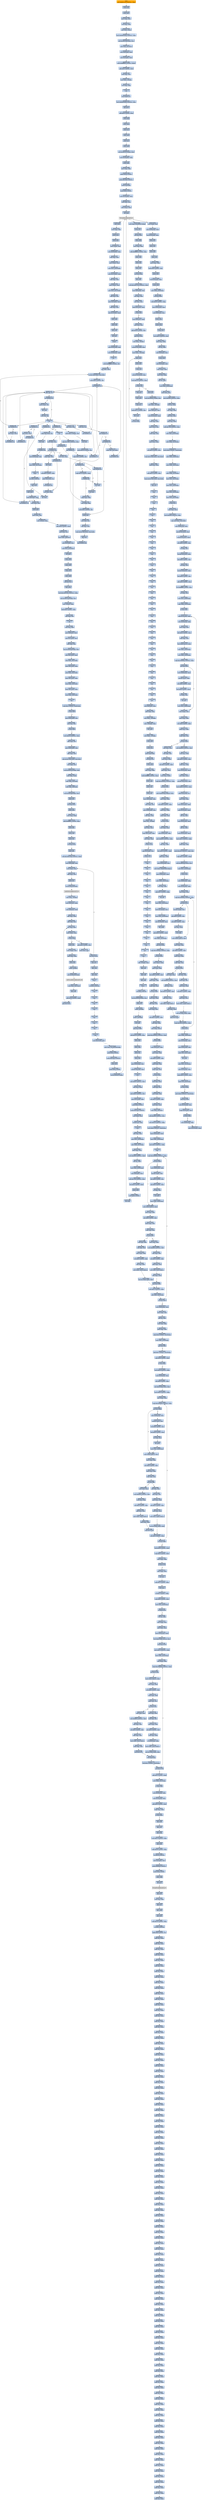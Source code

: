 digraph G {
node[shape=rectangle,style=filled,fillcolor=lightsteelblue,color=lightsteelblue]
bgcolor="transparent"
a0x00401000movl_0x651cc4UINT32_eax[label="start\nmovl $0x651cc4<UINT32>, %eax",color="lightgrey",fillcolor="orange"];
a0x00401005pushl_eax[label="0x00401005\npushl %eax"];
a0x00401006pushl_fs_0[label="0x00401006\npushl %fs:0"];
a0x0040100dmovl_esp_fs_0[label="0x0040100d\nmovl %esp, %fs:0"];
a0x00401014xorl_eax_eax[label="0x00401014\nxorl %eax, %eax"];
a0x00401016movl_ecx_eax_[label="0x00401016\nmovl %ecx, (%eax)"];
a0x00651cc4movl_0xf0650a49UINT32_eax[label="0x00651cc4\nmovl $0xf0650a49<UINT32>, %eax"];
a0x00651cc9leal_0x1000129eeax__ecx[label="0x00651cc9\nleal 0x1000129e(%eax), %ecx"];
a0x00651ccfmovl_eax_0x1ecx_[label="0x00651ccf\nmovl %eax, 0x1(%ecx)"];
a0x00651cd2movl_0x4esp__edx[label="0x00651cd2\nmovl 0x4(%esp), %edx"];
a0x00651cd6movl_0xcedx__edx[label="0x00651cd6\nmovl 0xc(%edx), %edx"];
a0x00651cd9movb_0xffffffe9UINT8_edx_[label="0x00651cd9\nmovb $0xffffffe9<UINT8>, (%edx)"];
a0x00651cdcaddl_0x5UINT8_edx[label="0x00651cdc\naddl $0x5<UINT8>, %edx"];
a0x00651cdfsubl_edx_ecx[label="0x00651cdf\nsubl %edx, %ecx"];
a0x00651ce1movl_ecx__4edx_[label="0x00651ce1\nmovl %ecx, -4(%edx)"];
a0x00651ce4xorl_eax_eax[label="0x00651ce4\nxorl %eax, %eax"];
a0x00651ce6ret[label="0x00651ce6\nret"];
a0x00401016jmp_0x00651ce7[label="0x00401016\njmp 0x00651ce7"];
a0x00651ce7movl_0xf0650a49UINT32_eax[label="0x00651ce7\nmovl $0xf0650a49<UINT32>, %eax"];
a0x00651cecpopl_fs_0[label="0x00651cec\npopl %fs:0"];
a0x00651cf3addl_0x4UINT8_esp[label="0x00651cf3\naddl $0x4<UINT8>, %esp"];
a0x00651cf6pushl_ebp[label="0x00651cf6\npushl %ebp"];
a0x00651cf7pushl_ebx[label="0x00651cf7\npushl %ebx"];
a0x00651cf8pushl_ecx[label="0x00651cf8\npushl %ecx"];
a0x00651cf9pushl_edi[label="0x00651cf9\npushl %edi"];
a0x00651cfapushl_esi[label="0x00651cfa\npushl %esi"];
a0x00651cfbpushl_edx[label="0x00651cfb\npushl %edx"];
a0x00651cfcleal_0x10001257eax__ebx[label="0x00651cfc\nleal 0x10001257(%eax), %ebx"];
a0x00651d02movl_0x18ebx__edx[label="0x00651d02\nmovl 0x18(%ebx), %edx"];
a0x00651d05pushl_edx[label="0x00651d05\npushl %edx"];
a0x00651d06movl_eax_ebp[label="0x00651d06\nmovl %eax, %ebp"];
a0x00651d08pushl_0x40UINT8[label="0x00651d08\npushl $0x40<UINT8>"];
a0x00651d0apushl_0x1000UINT32[label="0x00651d0a\npushl $0x1000<UINT32>"];
a0x00651d0fpushl_0x4ebx_[label="0x00651d0f\npushl 0x4(%ebx)"];
a0x00651d12pushl_0x0UINT8[label="0x00651d12\npushl $0x0<UINT8>"];
a0x00651d14movl_0x10ebx__ecx[label="0x00651d14\nmovl 0x10(%ebx), %ecx"];
a0x00651d17addl_edx_ecx[label="0x00651d17\naddl %edx, %ecx"];
a0x00651d19movl_ecx__eax[label="0x00651d19\nmovl (%ecx), %eax"];
a0x00651d1bcall_eax[label="0x00651d1b\ncall %eax"];
VirtualAlloc_kernel32_dll[label="VirtualAlloc@kernel32.dll",color="lightgrey",fillcolor="lightgrey"];
a0x00651d1dpopl_edx[label="0x00651d1d\npopl %edx"];
a0x00651d1emovl_eax_edi[label="0x00651d1e\nmovl %eax, %edi"];
a0x00651d20pushl_eax[label="0x00651d20\npushl %eax"];
a0x00651d21pushl_edx[label="0x00651d21\npushl %edx"];
a0x00651d22movl_ebx__esi[label="0x00651d22\nmovl (%ebx), %esi"];
a0x00651d24movl_0x20ebx__eax[label="0x00651d24\nmovl 0x20(%ebx), %eax"];
a0x00651d27addl_edx_eax[label="0x00651d27\naddl %edx, %eax"];
a0x00651d29movl_eax__ecx[label="0x00651d29\nmovl (%eax), %ecx"];
a0x00651d2bmovl_ecx_0x20ebx_[label="0x00651d2b\nmovl %ecx, 0x20(%ebx)"];
a0x00651d2emovl_0x1cebx__eax[label="0x00651d2e\nmovl 0x1c(%ebx), %eax"];
a0x00651d31addl_edx_eax[label="0x00651d31\naddl %edx, %eax"];
a0x00651d33movl_eax__ecx[label="0x00651d33\nmovl (%eax), %ecx"];
a0x00651d35movl_ecx_0x1cebx_[label="0x00651d35\nmovl %ecx, 0x1c(%ebx)"];
a0x00651d38addl_edx_esi[label="0x00651d38\naddl %edx, %esi"];
a0x00651d3amovl_0xcebx__ecx[label="0x00651d3a\nmovl 0xc(%ebx), %ecx"];
a0x00651d3daddl_edx_ecx[label="0x00651d3d\naddl %edx, %ecx"];
a0x00651d3fleal_0x1cebx__eax[label="0x00651d3f\nleal 0x1c(%ebx), %eax"];
a0x00651d42pushl_eax[label="0x00651d42\npushl %eax"];
a0x00651d43pushl_edi[label="0x00651d43\npushl %edi"];
a0x00651d44pushl_esi[label="0x00651d44\npushl %esi"];
a0x00651d45call_ecx[label="0x00651d45\ncall %ecx"];
a0x00651bf5pusha_[label="0x00651bf5\npusha "];
a0x00651bf6movl_0x24esp__esi[label="0x00651bf6\nmovl 0x24(%esp), %esi"];
a0x00651bfamovl_0x28esp__edi[label="0x00651bfa\nmovl 0x28(%esp), %edi"];
a0x00651bfecld_[label="0x00651bfe\ncld "];
a0x00651bffmovb_0xffffff80UINT8_dl[label="0x00651bff\nmovb $0xffffff80<UINT8>, %dl"];
a0x00651c01xorl_ebx_ebx[label="0x00651c01\nxorl %ebx, %ebx"];
a0x00651c03movsb_ds_esi__es_edi_[label="0x00651c03\nmovsb %ds:(%esi), %es:(%edi)"];
a0x00651c04movb_0x2UINT8_bl[label="0x00651c04\nmovb $0x2<UINT8>, %bl"];
a0x00651c06call_0x00651c78[label="0x00651c06\ncall 0x00651c78"];
a0x00651c78addb_dl_dl[label="0x00651c78\naddb %dl, %dl"];
a0x00651c7ajne_0x00651c81[label="0x00651c7a\njne 0x00651c81"];
a0x00651c7cmovb_esi__dl[label="0x00651c7c\nmovb (%esi), %dl"];
a0x00651c7eincl_esi[label="0x00651c7e\nincl %esi"];
a0x00651c7fadcb_dl_dl[label="0x00651c7f\nadcb %dl, %dl"];
a0x00651c81ret[label="0x00651c81\nret"];
a0x00651c0bjae_0x00651c03[label="0x00651c0b\njae 0x00651c03"];
a0x00651c0dxorl_ecx_ecx[label="0x00651c0d\nxorl %ecx, %ecx"];
a0x00651c0fcall_0x00651c78[label="0x00651c0f\ncall 0x00651c78"];
a0x00651c14jae_0x00651c32[label="0x00651c14\njae 0x00651c32"];
a0x00651c16xorl_eax_eax[label="0x00651c16\nxorl %eax, %eax"];
a0x00651c18call_0x00651c78[label="0x00651c18\ncall 0x00651c78"];
a0x00651c1djae_0x00651c42[label="0x00651c1d\njae 0x00651c42"];
a0x00651c1fmovb_0x2UINT8_bl[label="0x00651c1f\nmovb $0x2<UINT8>, %bl"];
a0x00651c21incl_ecx[label="0x00651c21\nincl %ecx"];
a0x00651c22movb_0x10UINT8_al[label="0x00651c22\nmovb $0x10<UINT8>, %al"];
a0x00651c24call_0x00651c78[label="0x00651c24\ncall 0x00651c78"];
a0x00651c29adcb_al_al[label="0x00651c29\nadcb %al, %al"];
a0x00651c2bjae_0x00651c24[label="0x00651c2b\njae 0x00651c24"];
a0x00651c2djne_0x00651c6e[label="0x00651c2d\njne 0x00651c6e"];
a0x00651c2fstosb_al_es_edi_[label="0x00651c2f\nstosb %al, %es:(%edi)"];
a0x00651c30jmp_0x00651c06[label="0x00651c30\njmp 0x00651c06"];
a0x00651c32call_0x00651c84[label="0x00651c32\ncall 0x00651c84"];
a0x00651c84incl_ecx[label="0x00651c84\nincl %ecx"];
a0x00651c85call_0x00651c78[label="0x00651c85\ncall 0x00651c78"];
a0x00651c8aadcl_ecx_ecx[label="0x00651c8a\nadcl %ecx, %ecx"];
a0x00651c8ccall_0x00651c78[label="0x00651c8c\ncall 0x00651c78"];
a0x00651c91jb_0x00651c85[label="0x00651c91\njb 0x00651c85"];
a0x00651c93ret[label="0x00651c93\nret"];
a0x00651c37subl_ebx_ecx[label="0x00651c37\nsubl %ebx, %ecx"];
a0x00651c39jne_0x00651c4b[label="0x00651c39\njne 0x00651c4b"];
a0x00651c4bxchgl_eax_ecx[label="0x00651c4b\nxchgl %eax, %ecx"];
a0x00651c4cdecl_eax[label="0x00651c4c\ndecl %eax"];
a0x00651c4dshll_0x8UINT8_eax[label="0x00651c4d\nshll $0x8<UINT8>, %eax"];
a0x00651c50lodsb_ds_esi__al[label="0x00651c50\nlodsb %ds:(%esi), %al"];
a0x00651c51call_0x00651c82[label="0x00651c51\ncall 0x00651c82"];
a0x00651c82xorl_ecx_ecx[label="0x00651c82\nxorl %ecx, %ecx"];
a0x00651c56cmpl_0x7d00UINT32_eax[label="0x00651c56\ncmpl $0x7d00<UINT32>, %eax"];
a0x00651c5bjae_0x00651c67[label="0x00651c5b\njae 0x00651c67"];
a0x00651c5dcmpb_0x5UINT8_ah[label="0x00651c5d\ncmpb $0x5<UINT8>, %ah"];
a0x00651c60jae_0x00651c68[label="0x00651c60\njae 0x00651c68"];
a0x00651c62cmpl_0x7fUINT8_eax[label="0x00651c62\ncmpl $0x7f<UINT8>, %eax"];
a0x00651c65ja_0x00651c69[label="0x00651c65\nja 0x00651c69"];
a0x00651c67incl_ecx[label="0x00651c67\nincl %ecx"];
a0x00651c68incl_ecx[label="0x00651c68\nincl %ecx"];
a0x00651c69xchgl_eax_ebp[label="0x00651c69\nxchgl %eax, %ebp"];
a0x00651c6amovl_ebp_eax[label="0x00651c6a\nmovl %ebp, %eax"];
a0x00651c6cmovb_0x1UINT8_bl[label="0x00651c6c\nmovb $0x1<UINT8>, %bl"];
a0x00651c6epushl_esi[label="0x00651c6e\npushl %esi"];
a0x00651c6fmovl_edi_esi[label="0x00651c6f\nmovl %edi, %esi"];
a0x00651c71subl_eax_esi[label="0x00651c71\nsubl %eax, %esi"];
a0x00651c73repz_movsb_ds_esi__es_edi_[label="0x00651c73\nrepz movsb %ds:(%esi), %es:(%edi)"];
a0x00651c75popl_esi[label="0x00651c75\npopl %esi"];
a0x00651c76jmp_0x00651c06[label="0x00651c76\njmp 0x00651c06"];
a0x00651c42lodsb_ds_esi__al[label="0x00651c42\nlodsb %ds:(%esi), %al"];
a0x00651c43shrl_eax[label="0x00651c43\nshrl %eax"];
a0x00651c45je_0x00651c94[label="0x00651c45\nje 0x00651c94"];
a0x00651c47adcl_ecx_ecx[label="0x00651c47\nadcl %ecx, %ecx"];
a0x00651c49jmp_0x00651c67[label="0x00651c49\njmp 0x00651c67"];
a0x00651c3bcall_0x00651c82[label="0x00651c3b\ncall 0x00651c82"];
a0x00651c40jmp_0x00651c6a[label="0x00651c40\njmp 0x00651c6a"];
a0x00651c94subl_0x28esp__edi[label="0x00651c94\nsubl 0x28(%esp), %edi"];
a0x00651c98movl_edi_0x1cesp_[label="0x00651c98\nmovl %edi, 0x1c(%esp)"];
a0x00651c9cpopa_[label="0x00651c9c\npopa "];
a0x00651c9dret_0xcUINT16[label="0x00651c9d\nret $0xc<UINT16>"];
a0x00651d47popl_edx[label="0x00651d47\npopl %edx"];
a0x00651d48popl_eax[label="0x00651d48\npopl %eax"];
a0x00651d49addl_0x8ebx__eax[label="0x00651d49\naddl 0x8(%ebx), %eax"];
a0x00651d4cmovl_eax_edi[label="0x00651d4c\nmovl %eax, %edi"];
a0x00651d4epushl_edx[label="0x00651d4e\npushl %edx"];
a0x00651d4fmovl_eax_esi[label="0x00651d4f\nmovl %eax, %esi"];
a0x00651d51movl__4esi__eax[label="0x00651d51\nmovl -4(%esi), %eax"];
a0x00651d54addl_0x4UINT8_eax[label="0x00651d54\naddl $0x4<UINT8>, %eax"];
a0x00651d57subl_eax_esi[label="0x00651d57\nsubl %eax, %esi"];
a0x00651d59movl_edx_0x8esi_[label="0x00651d59\nmovl %edx, 0x8(%esi)"];
a0x00651d5cmovl_0xcebx__ecx[label="0x00651d5c\nmovl 0xc(%ebx), %ecx"];
a0x00651d5fmovl_ecx_0x14esi_[label="0x00651d5f\nmovl %ecx, 0x14(%esi)"];
a0x00651d62call_edi[label="0x00651d62\ncall %edi"];
a0x03570a6cpushl_ebx[label="0x03570a6c\npushl %ebx"];
a0x03570a6dpushl_edi[label="0x03570a6d\npushl %edi"];
a0x03570a6epushl_esi[label="0x03570a6e\npushl %esi"];
a0x03570a6fpushl_ebp[label="0x03570a6f\npushl %ebp"];
a0x03570a70call_0x3570a75[label="0x03570a70\ncall 0x3570a75"];
a0x03570a75popl_ebp[label="0x03570a75\npopl %ebp"];
a0x03570a76subl_0x1000134cUINT32_ebp[label="0x03570a76\nsubl $0x1000134c<UINT32>, %ebp"];
a0x03570a7cleal_0x10001343ebp__esi[label="0x03570a7c\nleal 0x10001343(%ebp), %esi"];
a0x03570a82movl__4esi__eax[label="0x03570a82\nmovl -4(%esi), %eax"];
a0x03570a85addl_0x4UINT8_eax[label="0x03570a85\naddl $0x4<UINT8>, %eax"];
a0x03570a88subl_eax_esi[label="0x03570a88\nsubl %eax, %esi"];
a0x03570a8acld_[label="0x03570a8a\ncld "];
a0x03570a8bmovl_esi_ebx[label="0x03570a8b\nmovl %esi, %ebx"];
a0x03570a8dmovl_0x8esi__edx[label="0x03570a8d\nmovl 0x8(%esi), %edx"];
a0x03570a90movl_0x1cesi__esi[label="0x03570a90\nmovl 0x1c(%esi), %esi"];
a0x03570a93addl_edx_esi[label="0x03570a93\naddl %edx, %esi"];
a0x03570a95leal_0x10002f2febp__edi[label="0x03570a95\nleal 0x10002f2f(%ebp), %edi"];
a0x03570a9blodsl_ds_esi__eax[label="0x03570a9b\nlodsl %ds:(%esi), %eax"];
a0x03570a9cstosl_eax_es_edi_[label="0x03570a9c\nstosl %eax, %es:(%edi)"];
a0x03570a9dlodsl_ds_esi__eax[label="0x03570a9d\nlodsl %ds:(%esi), %eax"];
a0x03570a9estosl_eax_es_edi_[label="0x03570a9e\nstosl %eax, %es:(%edi)"];
a0x03570a9flodsl_ds_esi__eax[label="0x03570a9f\nlodsl %ds:(%esi), %eax"];
a0x03570aa0stosl_eax_es_edi_[label="0x03570aa0\nstosl %eax, %es:(%edi)"];
a0x03570aa1lodsl_ds_esi__eax[label="0x03570aa1\nlodsl %ds:(%esi), %eax"];
a0x03570aa2stosl_eax_es_edi_[label="0x03570aa2\nstosl %eax, %es:(%edi)"];
a0x03570aa3nop_[label="0x03570aa3\nnop "];
a0x03570aa4cmpl_0x1UINT8_0x48ebx_[label="0x03570aa4\ncmpl $0x1<UINT8>, 0x48(%ebx)"];
a0x03570aa8je_0x3570abf[label="0x03570aa8\nje 0x3570abf"];
a0x03570aaamovl_0x44ebx__esi[label="0x03570aaa\nmovl 0x44(%ebx), %esi"];
a0x03570aadtestl_esi_esi[label="0x03570aad\ntestl %esi, %esi"];
a0x03570aafje_0x3570abf[label="0x03570aaf\nje 0x3570abf"];
a0x03570ab1movl_0x23UINT32_ecx[label="0x03570ab1\nmovl $0x23<UINT32>, %ecx"];
a0x03570ab6addl_edx_esi[label="0x03570ab6\naddl %edx, %esi"];
a0x03570ab8movl_0x40ebx__edi[label="0x03570ab8\nmovl 0x40(%ebx), %edi"];
a0x03570abbaddl_edx_edi[label="0x03570abb\naddl %edx, %edi"];
a0x03570abdrepz_movsb_ds_esi__es_edi_[label="0x03570abd\nrepz movsb %ds:(%esi), %es:(%edi)"];
a0x03570abfmovl_ebx_esi[label="0x03570abf\nmovl %ebx, %esi"];
a0x03570ac1leal_0x10002f1bebp__edi[label="0x03570ac1\nleal 0x10002f1b(%ebp), %edi"];
a0x03570ac7addl_ebp_edi_[label="0x03570ac7\naddl %ebp, (%edi)"];
a0x03570ac9addl_ebp_0x4edi_[label="0x03570ac9\naddl %ebp, 0x4(%edi)"];
a0x03570accaddl_ebp_0x8edi_[label="0x03570acc\naddl %ebp, 0x8(%edi)"];
a0x03570acfleal_0x10002effebp__ecx[label="0x03570acf\nleal 0x10002eff(%ebp), %ecx"];
a0x03570ad5pushl_ecx[label="0x03570ad5\npushl %ecx"];
a0x03570ad6call_0x3570c21[label="0x03570ad6\ncall 0x3570c21"];
a0x03570c21pushl_ebp[label="0x03570c21\npushl %ebp"];
a0x03570c22movl_esp_ebp[label="0x03570c22\nmovl %esp, %ebp"];
a0x03570c24addl_0xfffffffcUINT8_esp[label="0x03570c24\naddl $0xfffffffc<UINT8>, %esp"];
a0x03570c27pushl_ebx[label="0x03570c27\npushl %ebx"];
a0x03570c28pushl_edi[label="0x03570c28\npushl %edi"];
a0x03570c29pushl_esi[label="0x03570c29\npushl %esi"];
a0x03570c2acall_0x3570c2f[label="0x03570c2a\ncall 0x3570c2f"];
a0x03570c2fpopl_ebx[label="0x03570c2f\npopl %ebx"];
a0x03570c30subl_0x10001506UINT32_ebx[label="0x03570c30\nsubl $0x10001506<UINT32>, %ebx"];
a0x03570c36movl_0x8ebp__esi[label="0x03570c36\nmovl 0x8(%ebp), %esi"];
a0x03570c39movl_esi__ecx[label="0x03570c39\nmovl (%esi), %ecx"];
a0x03570c3baddl_ebx_ecx[label="0x03570c3b\naddl %ebx, %ecx"];
a0x03570c3dpushl_ecx[label="0x03570c3d\npushl %ecx"];
a0x03570c3ecall_0x10002f2febx_[label="0x03570c3e\ncall 0x10002f2f(%ebx)"];
LoadLibraryA_kernel32_dll[label="LoadLibraryA@kernel32.dll",color="lightgrey",fillcolor="lightgrey"];
a0x03570c44movl_eax__4ebp_[label="0x03570c44\nmovl %eax, -4(%ebp)"];
a0x03570c47movl_0x4esi__edx[label="0x03570c47\nmovl 0x4(%esi), %edx"];
a0x03570c4amovl_0x8esi__edi[label="0x03570c4a\nmovl 0x8(%esi), %edi"];
a0x03570c4daddl_ebx_edx[label="0x03570c4d\naddl %ebx, %edx"];
a0x03570c4faddl_ebx_edi[label="0x03570c4f\naddl %ebx, %edi"];
a0x03570c51xorl_eax_eax[label="0x03570c51\nxorl %eax, %eax"];
a0x03570c53addl_edx__eax[label="0x03570c53\naddl (%edx), %eax"];
a0x03570c55je_0x3570c6d[label="0x03570c55\nje 0x3570c6d"];
a0x03570c57pushl_edx[label="0x03570c57\npushl %edx"];
a0x03570c58movl_edx__eax[label="0x03570c58\nmovl (%edx), %eax"];
a0x03570c5aaddl_ebx_eax[label="0x03570c5a\naddl %ebx, %eax"];
a0x03570c5cpushl_eax[label="0x03570c5c\npushl %eax"];
a0x03570c5dpushl__4ebp_[label="0x03570c5d\npushl -4(%ebp)"];
a0x03570c60call_0x10002f33ebx_[label="0x03570c60\ncall 0x10002f33(%ebx)"];
GetProcAddress_kernel32_dll[label="GetProcAddress@kernel32.dll",color="lightgrey",fillcolor="lightgrey"];
a0x03570c66stosl_eax_es_edi_[label="0x03570c66\nstosl %eax, %es:(%edi)"];
a0x03570c67popl_edx[label="0x03570c67\npopl %edx"];
a0x03570c68addl_0x4UINT8_edx[label="0x03570c68\naddl $0x4<UINT8>, %edx"];
a0x03570c6bjmp_0x3570c51[label="0x03570c6b\njmp 0x3570c51"];
a0x03570c6daddl_0xcUINT8_esi[label="0x03570c6d\naddl $0xc<UINT8>, %esi"];
a0x03570c70addl_esi__eax[label="0x03570c70\naddl (%esi), %eax"];
a0x03570c72jne_0x3570c39[label="0x03570c72\njne 0x3570c39"];
a0x03570c74popl_esi[label="0x03570c74\npopl %esi"];
a0x03570c75popl_edi[label="0x03570c75\npopl %edi"];
a0x03570c76popl_ebx[label="0x03570c76\npopl %ebx"];
a0x03570c77leave_[label="0x03570c77\nleave "];
a0x03570c78ret_0x4UINT16[label="0x03570c78\nret $0x4<UINT16>"];
a0x03570adbnop_[label="0x03570adb\nnop "];
a0x03570adcnop_[label="0x03570adc\nnop "];
a0x03570addnop_[label="0x03570add\nnop "];
a0x03570adenop_[label="0x03570ade\nnop "];
a0x03570adfnop_[label="0x03570adf\nnop "];
a0x03570ae0nop_[label="0x03570ae0\nnop "];
a0x03570ae1nop_[label="0x03570ae1\nnop "];
a0x03570ae2nop_[label="0x03570ae2\nnop "];
a0x03570ae3movl_0x2cesi__ecx[label="0x03570ae3\nmovl 0x2c(%esi), %ecx"];
a0x03570ae6movl_ecx_0x10002f2bebp_[label="0x03570ae6\nmovl %ecx, 0x10002f2b(%ebp)"];
a0x03570aecpushl_0x4UINT8[label="0x03570aec\npushl $0x4<UINT8>"];
a0x03570aeepushl_0x1000UINT32[label="0x03570aee\npushl $0x1000<UINT32>"];
a0x03570af3pushl_ecx[label="0x03570af3\npushl %ecx"];
a0x03570af4pushl_0x0UINT8[label="0x03570af4\npushl $0x0<UINT8>"];
a0x03570af6call_0x10002f37ebp_[label="0x03570af6\ncall 0x10002f37(%ebp)"];
a0x03570afcmovl_eax_0x10002f27ebp_[label="0x03570afc\nmovl %eax, 0x10002f27(%ebp)"];
a0x03570b02pushl_esi[label="0x03570b02\npushl %esi"];
a0x03570b03call_0x3570efe[label="0x03570b03\ncall 0x3570efe"];
a0x03570efepushl_ebp[label="0x03570efe\npushl %ebp"];
a0x03570effmovl_esp_ebp[label="0x03570eff\nmovl %esp, %ebp"];
a0x03570f01addl_0xffffffe8UINT8_esp[label="0x03570f01\naddl $0xffffffe8<UINT8>, %esp"];
a0x03570f04pushl_ebx[label="0x03570f04\npushl %ebx"];
a0x03570f05pushl_edi[label="0x03570f05\npushl %edi"];
a0x03570f06pushl_esi[label="0x03570f06\npushl %esi"];
a0x03570f07call_0x3570f0c[label="0x03570f07\ncall 0x3570f0c"];
a0x03570f0cpopl_ebx[label="0x03570f0c\npopl %ebx"];
a0x03570f0dsubl_0x100017e3UINT32_ebx[label="0x03570f0d\nsubl $0x100017e3<UINT32>, %ebx"];
a0x03570f13movl_0x8ebp__esi[label="0x03570f13\nmovl 0x8(%ebp), %esi"];
a0x03570f16xorl_eax_eax[label="0x03570f16\nxorl %eax, %eax"];
a0x03570f18xorl_ecx_ecx[label="0x03570f18\nxorl %ecx, %ecx"];
a0x03570f1aaddl_0x3cesi__ecx[label="0x03570f1a\naddl 0x3c(%esi), %ecx"];
a0x03570f1dje_0x3570f29[label="0x03570f1d\nje 0x3570f29"];
a0x03570f1fmovl_0x8esi__edx[label="0x03570f1f\nmovl 0x8(%esi), %edx"];
a0x03570f22movl_esi_edi[label="0x03570f22\nmovl %esi, %edi"];
a0x03570f24addl_0x50UINT8_esi[label="0x03570f24\naddl $0x50<UINT8>, %esi"];
a0x03570f27jmp_0x3570f30[label="0x03570f27\njmp 0x3570f30"];
a0x03570f30movl_eax__4ebp_[label="0x03570f30\nmovl %eax, -4(%ebp)"];
a0x03570f33movzwl_0x2edi__eax[label="0x03570f33\nmovzwl 0x2(%edi), %eax"];
a0x03570f37movl_eax__16ebp_[label="0x03570f37\nmovl %eax, -16(%ebp)"];
a0x03570f3apushl_ecx[label="0x03570f3a\npushl %ecx"];
a0x03570f3bpushl_edx[label="0x03570f3b\npushl %edx"];
a0x03570f3cpushl_esi[label="0x03570f3c\npushl %esi"];
a0x03570f3dmovzwl_0x10esi__eax[label="0x03570f3d\nmovzwl 0x10(%esi), %eax"];
a0x03570f41testl_0x10UINT32_eax[label="0x03570f41\ntestl $0x10<UINT32>, %eax"];
a0x03570f46je_0x3571022[label="0x03570f46\nje 0x3571022"];
a0x03571022popl_esi[label="0x03571022\npopl %esi"];
a0x03571023popl_edx[label="0x03571023\npopl %edx"];
a0x03571024popl_ecx[label="0x03571024\npopl %ecx"];
a0x03571025addl_0x1cUINT8_esi[label="0x03571025\naddl $0x1c<UINT8>, %esi"];
a0x03571028decl_ecx[label="0x03571028\ndecl %ecx"];
a0x03571029jne_0x3570f3a[label="0x03571029\njne 0x3570f3a"];
a0x03570f4cpushl_esi[label="0x03570f4c\npushl %esi"];
a0x03570f4dmovl_0x10002f27ebx__edi[label="0x03570f4d\nmovl 0x10002f27(%ebx), %edi"];
a0x03570f53movl_edi__20ebp_[label="0x03570f53\nmovl %edi, -20(%ebp)"];
a0x03570f56movl_0x8esi__ecx[label="0x03570f56\nmovl 0x8(%esi), %ecx"];
a0x03570f59movl_0x14esi__eax[label="0x03570f59\nmovl 0x14(%esi), %eax"];
a0x03570f5csubl_eax_ecx[label="0x03570f5c\nsubl %eax, %ecx"];
a0x03570f5emovl_esi__esi[label="0x03570f5e\nmovl (%esi), %esi"];
a0x03570f60addl_edx_esi[label="0x03570f60\naddl %edx, %esi"];
a0x03570f62movl_ecx_eax[label="0x03570f62\nmovl %ecx, %eax"];
a0x03570f64sarl_0x2UINT8_ecx[label="0x03570f64\nsarl $0x2<UINT8>, %ecx"];
a0x03570f67repz_movsl_ds_esi__es_edi_[label="0x03570f67\nrepz movsl %ds:(%esi), %es:(%edi)"];
a0x03570f69addl_eax_ecx[label="0x03570f69\naddl %eax, %ecx"];
a0x03570f6bandl_0x3UINT8_ecx[label="0x03570f6b\nandl $0x3<UINT8>, %ecx"];
a0x03570f6erepz_movsb_ds_esi__es_edi_[label="0x03570f6e\nrepz movsb %ds:(%esi), %es:(%edi)"];
a0x03570f70popl_esi[label="0x03570f70\npopl %esi"];
a0x03570f71nop_[label="0x03570f71\nnop "];
a0x03570f72nop_[label="0x03570f72\nnop "];
a0x03570f73nop_[label="0x03570f73\nnop "];
a0x03570f74nop_[label="0x03570f74\nnop "];
a0x03570f75nop_[label="0x03570f75\nnop "];
a0x03570f76nop_[label="0x03570f76\nnop "];
a0x03570f77nop_[label="0x03570f77\nnop "];
a0x03570f78nop_[label="0x03570f78\nnop "];
a0x03570f79nop_[label="0x03570f79\nnop "];
a0x03570f7anop_[label="0x03570f7a\nnop "];
a0x03570f7bnop_[label="0x03570f7b\nnop "];
a0x03570f7cnop_[label="0x03570f7c\nnop "];
a0x03570f7dnop_[label="0x03570f7d\nnop "];
a0x03570f7enop_[label="0x03570f7e\nnop "];
a0x03570f7fnop_[label="0x03570f7f\nnop "];
a0x03570f80nop_[label="0x03570f80\nnop "];
a0x03570f81nop_[label="0x03570f81\nnop "];
a0x03570f82nop_[label="0x03570f82\nnop "];
a0x03570f83nop_[label="0x03570f83\nnop "];
a0x03570f84nop_[label="0x03570f84\nnop "];
a0x03570f85nop_[label="0x03570f85\nnop "];
a0x03570f86nop_[label="0x03570f86\nnop "];
a0x03570f87nop_[label="0x03570f87\nnop "];
a0x03570f88nop_[label="0x03570f88\nnop "];
a0x03570f89nop_[label="0x03570f89\nnop "];
a0x03570f8anop_[label="0x03570f8a\nnop "];
a0x03570f8bnop_[label="0x03570f8b\nnop "];
a0x03570f8cnop_[label="0x03570f8c\nnop "];
a0x03570f8dnop_[label="0x03570f8d\nnop "];
a0x03570f8enop_[label="0x03570f8e\nnop "];
a0x03570f8fnop_[label="0x03570f8f\nnop "];
a0x03570f90nop_[label="0x03570f90\nnop "];
a0x03570f91nop_[label="0x03570f91\nnop "];
a0x03570f92nop_[label="0x03570f92\nnop "];
a0x03570f93nop_[label="0x03570f93\nnop "];
a0x03570f94nop_[label="0x03570f94\nnop "];
a0x03570f95nop_[label="0x03570f95\nnop "];
a0x03570f96nop_[label="0x03570f96\nnop "];
a0x03570f97movl_0x4esi__eax[label="0x03570f97\nmovl 0x4(%esi), %eax"];
a0x03570f9aaddl_edx_eax[label="0x03570f9a\naddl %edx, %eax"];
a0x03570f9cmovl_eax__24ebp_[label="0x03570f9c\nmovl %eax, -24(%ebp)"];
a0x03570f9fmovl__16ebp__eax[label="0x03570f9f\nmovl -16(%ebp), %eax"];
a0x03570fa2decl_eax[label="0x03570fa2\ndecl %eax"];
a0x03570fa3movl_eax__12ebp_[label="0x03570fa3\nmovl %eax, -12(%ebp)"];
a0x03570fa6pushl_edx[label="0x03570fa6\npushl %edx"];
a0x03570fa7pushl_eax[label="0x03570fa7\npushl %eax"];
a0x03570fa8pushl_0x8ebp_[label="0x03570fa8\npushl 0x8(%ebp)"];
a0x03570fabcall_0x35712ec[label="0x03570fab\ncall 0x35712ec"];
a0x035712ecpushl_ebp[label="0x035712ec\npushl %ebp"];
a0x035712edmovl_esp_ebp[label="0x035712ed\nmovl %esp, %ebp"];
a0x035712efaddl_0xfffffffcUINT8_esp[label="0x035712ef\naddl $0xfffffffc<UINT8>, %esp"];
a0x035712f2pushl_ebx[label="0x035712f2\npushl %ebx"];
a0x035712f3pushl_edi[label="0x035712f3\npushl %edi"];
a0x035712f4pushl_esi[label="0x035712f4\npushl %esi"];
a0x035712f5movl_0x8ebp__ebx[label="0x035712f5\nmovl 0x8(%ebp), %ebx"];
a0x035712f8movl_ebx_esi[label="0x035712f8\nmovl %ebx, %esi"];
a0x035712famovl_0x30ebx__ecx[label="0x035712fa\nmovl 0x30(%ebx), %ecx"];
a0x035712fdsubl_ecx_esi[label="0x035712fd\nsubl %ecx, %esi"];
a0x035712ffmovl_esi__4ebp_[label="0x035712ff\nmovl %esi, -4(%ebp)"];
a0x03571302xorl_ecx_ecx[label="0x03571302\nxorl %ecx, %ecx"];
a0x03571304lodsl_ds_esi__eax[label="0x03571304\nlodsl %ds:(%esi), %eax"];
a0x03571305testl_eax_eax[label="0x03571305\ntestl %eax, %eax"];
a0x03571307je_0x3571325[label="0x03571307\nje 0x3571325"];
a0x03571309cmpl_0xcebp__ecx[label="0x03571309\ncmpl 0xc(%ebp), %ecx"];
a0x0357130cje_0x3571311[label="0x0357130c\nje 0x3571311"];
a0x03571311nop_[label="0x03571311\nnop "];
a0x03571312nop_[label="0x03571312\nnop "];
a0x03571313nop_[label="0x03571313\nnop "];
a0x03571314nop_[label="0x03571314\nnop "];
a0x03571315nop_[label="0x03571315\nnop "];
a0x03571316nop_[label="0x03571316\nnop "];
a0x03571317nop_[label="0x03571317\nnop "];
a0x03571318nop_[label="0x03571318\nnop "];
a0x03571319nop_[label="0x03571319\nnop "];
a0x0357131anop_[label="0x0357131a\nnop "];
a0x0357131bnop_[label="0x0357131b\nnop "];
a0x0357131cnop_[label="0x0357131c\nnop "];
a0x0357131dnop_[label="0x0357131d\nnop "];
a0x0357131enop_[label="0x0357131e\nnop "];
a0x0357131fnop_[label="0x0357131f\nnop "];
a0x03571320nop_[label="0x03571320\nnop "];
a0x03571321nop_[label="0x03571321\nnop "];
a0x03571322addl__4ebp__eax[label="0x03571322\naddl -4(%ebp), %eax"];
a0x03571325popl_esi[label="0x03571325\npopl %esi"];
a0x03571326popl_edi[label="0x03571326\npopl %edi"];
a0x03571327popl_ebx[label="0x03571327\npopl %ebx"];
a0x03571328leave_[label="0x03571328\nleave "];
a0x03571329ret_0x8UINT16[label="0x03571329\nret $0x8<UINT16>"];
a0x03570fb0leal_0x10002f2febx__ecx[label="0x03570fb0\nleal 0x10002f2f(%ebx), %ecx"];
a0x03570fb6pushl_ecx[label="0x03570fb6\npushl %ecx"];
a0x03570fb7pushl__24ebp_[label="0x03570fb7\npushl -24(%ebp)"];
a0x03570fbapushl__20ebp_[label="0x03570fba\npushl -20(%ebp)"];
a0x03570fbdcall_eax[label="0x03570fbd\ncall %eax"];
a0x03570008jmp_0x357086d[label="0x03570008\njmp 0x357086d"];
a0x0357086dsubl_0x10UINT8_esp[label="0x0357086d\nsubl $0x10<UINT8>, %esp"];
a0x03570870pushl_ebx[label="0x03570870\npushl %ebx"];
a0x03570871pushl_ebp[label="0x03570871\npushl %ebp"];
a0x03570872pushl_esi[label="0x03570872\npushl %esi"];
a0x03570873pushl_edi[label="0x03570873\npushl %edi"];
a0x03570874movl_0x24esp__edi[label="0x03570874\nmovl 0x24(%esp), %edi"];
a0x03570878movzbl_0x4edi__eax[label="0x03570878\nmovzbl 0x4(%edi), %eax"];
a0x0357087ccltd_[label="0x0357087c\ncltd "];
a0x0357087dmovl_0x9UINT32_ecx[label="0x0357087d\nmovl $0x9<UINT32>, %ecx"];
a0x03570882idivl_ecx_eax[label="0x03570882\nidivl %ecx, %eax"];
a0x03570884movl_0x5UINT32_esi[label="0x03570884\nmovl $0x5<UINT32>, %esi"];
a0x03570889movl_0x2cesp__ebx[label="0x03570889\nmovl 0x2c(%esp), %ebx"];
a0x0357088dpushl_0x4UINT8[label="0x0357088d\npushl $0x4<UINT8>"];
a0x0357088fpushl_0x1000UINT32[label="0x0357088f\npushl $0x1000<UINT32>"];
a0x03570894movl_edx_ecx[label="0x03570894\nmovl %edx, %ecx"];
a0x03570896movzbl_al_eax[label="0x03570896\nmovzbl %al, %eax"];
a0x03570899cltd_[label="0x03570899\ncltd "];
a0x0357089aidivl_esi_eax[label="0x0357089a\nidivl %esi, %eax"];
a0x0357089cmovl_ecx_0x18esp_[label="0x0357089c\nmovl %ecx, 0x18(%esp)"];
a0x035708a0movl_edx_0x1cesp_[label="0x035708a0\nmovl %edx, 0x1c(%esp)"];
a0x035708a4addl_edx_ecx[label="0x035708a4\naddl %edx, %ecx"];
a0x035708a6movl_0x300UINT32_edx[label="0x035708a6\nmovl $0x300<UINT32>, %edx"];
a0x035708abshll_cl_edx[label="0x035708ab\nshll %cl, %edx"];
a0x035708admovl_eax_0x20esp_[label="0x035708ad\nmovl %eax, 0x20(%esp)"];
a0x035708b1movl_0x8ebx__eax[label="0x035708b1\nmovl 0x8(%ebx), %eax"];
a0x035708b4addl_0x736UINT32_edx[label="0x035708b4\naddl $0x736<UINT32>, %edx"];
a0x035708bashll_0x4UINT8_edx[label="0x035708ba\nshll $0x4<UINT8>, %edx"];
a0x035708bdpushl_edx[label="0x035708bd\npushl %edx"];
a0x035708bepushl_0x0UINT8[label="0x035708be\npushl $0x0<UINT8>"];
a0x035708c0call_eax[label="0x035708c0\ncall %eax"];
a0x035708c2movl_edi__esi[label="0x035708c2\nmovl (%edi), %esi"];
a0x035708c4movl_0x28esp__edx[label="0x035708c4\nmovl 0x28(%esp), %edx"];
a0x035708c8leal_0x24esp__ecx[label="0x035708c8\nleal 0x24(%esp), %ecx"];
a0x035708ccpushl_ecx[label="0x035708cc\npushl %ecx"];
a0x035708cdpushl_esi[label="0x035708cd\npushl %esi"];
a0x035708cepushl_edx[label="0x035708ce\npushl %edx"];
a0x035708cfpushl_esi[label="0x035708cf\npushl %esi"];
a0x035708d0movl_eax_ebp[label="0x035708d0\nmovl %eax, %ebp"];
a0x035708d2addl_0x9UINT8_edi[label="0x035708d2\naddl $0x9<UINT8>, %edi"];
a0x035708d5pushl_edi[label="0x035708d5\npushl %edi"];
a0x035708d6leal_0x24esp__eax[label="0x035708d6\nleal 0x24(%esp), %eax"];
a0x035708dapushl_eax[label="0x035708da\npushl %eax"];
a0x035708dbmovl_ebp_0x34esp_[label="0x035708db\nmovl %ebp, 0x34(%esp)"];
a0x035708dfcall_0x357000d[label="0x035708df\ncall 0x357000d"];
a0x0357000dsubl_0x30UINT8_esp[label="0x0357000d\nsubl $0x30<UINT8>, %esp"];
a0x03570010movl_0x34esp__eax[label="0x03570010\nmovl 0x34(%esp), %eax"];
a0x03570014movl_0x8eax__ecx[label="0x03570014\nmovl 0x8(%eax), %ecx"];
a0x03570017pushl_ebx[label="0x03570017\npushl %ebx"];
a0x03570018pushl_ebp[label="0x03570018\npushl %ebp"];
a0x03570019pushl_esi[label="0x03570019\npushl %esi"];
a0x0357001amovl_0x1UINT32_esi[label="0x0357001a\nmovl $0x1<UINT32>, %esi"];
a0x0357001fmovl_esi_ebx[label="0x0357001f\nmovl %esi, %ebx"];
a0x03570021shll_cl_ebx[label="0x03570021\nshll %cl, %ebx"];
a0x03570023movl_0x4eax__ecx[label="0x03570023\nmovl 0x4(%eax), %ecx"];
a0x03570026pushl_edi[label="0x03570026\npushl %edi"];
a0x03570027movl_0xceax__edi[label="0x03570027\nmovl 0xc(%eax), %edi"];
a0x0357002amovl_eax__eax[label="0x0357002a\nmovl (%eax), %eax"];
a0x0357002cmovl_esi_edx[label="0x0357002c\nmovl %esi, %edx"];
a0x0357002eshll_cl_edx[label="0x0357002e\nshll %cl, %edx"];
a0x03570030movl_eax_0x34esp_[label="0x03570030\nmovl %eax, 0x34(%esp)"];
a0x03570034addl_eax_ecx[label="0x03570034\naddl %eax, %ecx"];
a0x03570036movl_0x300UINT32_eax[label="0x03570036\nmovl $0x300<UINT32>, %eax"];
a0x0357003bshll_cl_eax[label="0x0357003b\nshll %cl, %eax"];
a0x0357003dxorl_ebp_ebp[label="0x0357003d\nxorl %ebp, %ebp"];
a0x0357003fsubl_esi_ebx[label="0x0357003f\nsubl %esi, %ebx"];
a0x03570041subl_esi_edx[label="0x03570041\nsubl %esi, %edx"];
a0x03570043addl_0x736UINT32_eax[label="0x03570043\naddl $0x736<UINT32>, %eax"];
a0x03570048movl_edi_0x20esp_[label="0x03570048\nmovl %edi, 0x20(%esp)"];
a0x0357004cmovl_ebp_0x14esp_[label="0x0357004c\nmovl %ebp, 0x14(%esp)"];
a0x03570050movb_0x0UINT8_0x44esp_[label="0x03570050\nmovb $0x0<UINT8>, 0x44(%esp)"];
a0x03570055movl_ebx_0x38esp_[label="0x03570055\nmovl %ebx, 0x38(%esp)"];
a0x03570059movl_edx_0x3cesp_[label="0x03570059\nmovl %edx, 0x3c(%esp)"];
a0x0357005dmovl_ebp_0x10esp_[label="0x0357005d\nmovl %ebp, 0x10(%esp)"];
a0x03570061movl_esi_0x1cesp_[label="0x03570061\nmovl %esi, 0x1c(%esp)"];
a0x03570065movl_esi_0x28esp_[label="0x03570065\nmovl %esi, 0x28(%esp)"];
a0x03570069movl_esi_0x24esp_[label="0x03570069\nmovl %esi, 0x24(%esp)"];
a0x0357006dmovl_esi_0x2cesp_[label="0x0357006d\nmovl %esi, 0x2c(%esp)"];
a0x03570071je_0x357007c[label="0x03570071\nje 0x357007c"];
a0x03570073movl_eax_ecx[label="0x03570073\nmovl %eax, %ecx"];
a0x03570075movl_0x400UINT32_eax[label="0x03570075\nmovl $0x400<UINT32>, %eax"];
a0x0357007arepz_stosl_eax_es_edi_[label="0x0357007a\nrepz stosl %eax, %es:(%edi)"];
a0x0357007cmovl_0x48esp__ecx[label="0x0357007c\nmovl 0x48(%esp), %ecx"];
a0x03570080movzbl_0x1ecx__esi[label="0x03570080\nmovzbl 0x1(%ecx), %esi"];
a0x03570084movzbl_0x2ecx__edx[label="0x03570084\nmovzbl 0x2(%ecx), %edx"];
a0x03570088shll_0x8UINT8_esi[label="0x03570088\nshll $0x8<UINT8>, %esi"];
a0x0357008borl_edx_esi[label="0x0357008b\norl %edx, %esi"];
a0x0357008dmovzbl_0x3ecx__edx[label="0x0357008d\nmovzbl 0x3(%ecx), %edx"];
a0x03570091shll_0x8UINT8_esi[label="0x03570091\nshll $0x8<UINT8>, %esi"];
a0x03570094orl_edx_esi[label="0x03570094\norl %edx, %esi"];
a0x03570096movzbl_0x4ecx__edx[label="0x03570096\nmovzbl 0x4(%ecx), %edx"];
a0x0357009ashll_0x8UINT8_esi[label="0x0357009a\nshll $0x8<UINT8>, %esi"];
a0x0357009daddl_0x5UINT8_ecx[label="0x0357009d\naddl $0x5<UINT8>, %ecx"];
a0x035700a0orl_0xffffffffUINT8_eax[label="0x035700a0\norl $0xffffffff<UINT8>, %eax"];
a0x035700a3orl_edx_esi[label="0x035700a3\norl %edx, %esi"];
a0x035700a5movl_ecx_0x48esp_[label="0x035700a5\nmovl %ecx, 0x48(%esp)"];
a0x035700a9cmpl_ebp_0x54esp_[label="0x035700a9\ncmpl %ebp, 0x54(%esp)"];
a0x035700adja_0x35700c5[label="0x035700ad\nja 0x35700c5"];
a0x035700c5andl_0x14esp__ebx[label="0x035700c5\nandl 0x14(%esp), %ebx"];
a0x035700c9movl_0x20esp__edi[label="0x035700c9\nmovl 0x20(%esp), %edi"];
a0x035700cdmovl_ebp_ecx[label="0x035700cd\nmovl %ebp, %ecx"];
a0x035700cfshll_0x4UINT8_ecx[label="0x035700cf\nshll $0x4<UINT8>, %ecx"];
a0x035700d2addl_ebx_ecx[label="0x035700d2\naddl %ebx, %ecx"];
a0x035700d4leal_ediecx4__edx[label="0x035700d4\nleal (%edi,%ecx,4), %edx"];
a0x035700d7movl_ebx_0x30esp_[label="0x035700d7\nmovl %ebx, 0x30(%esp)"];
a0x035700dbmovl_edx_0x18esp_[label="0x035700db\nmovl %edx, 0x18(%esp)"];
a0x035700dfcmpl_0x1000000UINT32_eax[label="0x035700df\ncmpl $0x1000000<UINT32>, %eax"];
a0x035700e4jae_0x35700fa[label="0x035700e4\njae 0x35700fa"];
a0x035700famovl_edx__ecx[label="0x035700fa\nmovl (%edx), %ecx"];
a0x035700fcmovl_eax_ebx[label="0x035700fc\nmovl %eax, %ebx"];
a0x035700feshrl_0xbUINT8_ebx[label="0x035700fe\nshrl $0xb<UINT8>, %ebx"];
a0x03570101imull_ecx_ebx[label="0x03570101\nimull %ecx, %ebx"];
a0x03570104cmpl_ebx_esi[label="0x03570104\ncmpl %ebx, %esi"];
a0x03570106jae_0x35702b9[label="0x03570106\njae 0x35702b9"];
a0x0357010cmovl_0x800UINT32_edi[label="0x0357010c\nmovl $0x800<UINT32>, %edi"];
a0x03570111subl_ecx_edi[label="0x03570111\nsubl %ecx, %edi"];
a0x03570113shrl_0x5UINT8_edi[label="0x03570113\nshrl $0x5<UINT8>, %edi"];
a0x03570116addl_ecx_edi[label="0x03570116\naddl %ecx, %edi"];
a0x03570118movl_0x18esp__ecx[label="0x03570118\nmovl 0x18(%esp), %ecx"];
a0x0357011cmovl_edi_ecx_[label="0x0357011c\nmovl %edi, (%ecx)"];
a0x0357011emovzbl_0x44esp__edi[label="0x0357011e\nmovzbl 0x44(%esp), %edi"];
a0x03570123movl_0x8UINT32_ecx[label="0x03570123\nmovl $0x8<UINT32>, %ecx"];
a0x03570128subb_0x34esp__cl[label="0x03570128\nsubb 0x34(%esp), %cl"];
a0x0357012cmovl_ebx_eax[label="0x0357012c\nmovl %ebx, %eax"];
a0x0357012emovl_0x3cesp__ebx[label="0x0357012e\nmovl 0x3c(%esp), %ebx"];
a0x03570132andl_0x14esp__ebx[label="0x03570132\nandl 0x14(%esp), %ebx"];
a0x03570136shrl_cl_edi[label="0x03570136\nshrl %cl, %edi"];
a0x03570138movl_0x34esp__ecx[label="0x03570138\nmovl 0x34(%esp), %ecx"];
a0x0357013cshll_cl_ebx[label="0x0357013c\nshll %cl, %ebx"];
a0x0357013emovl_0x20esp__ecx[label="0x0357013e\nmovl 0x20(%esp), %ecx"];
a0x03570142movl_0x1UINT32_edx[label="0x03570142\nmovl $0x1<UINT32>, %edx"];
a0x03570147addl_ebx_edi[label="0x03570147\naddl %ebx, %edi"];
a0x03570149imull_0xc00UINT32_edi_edi[label="0x03570149\nimull $0xc00<UINT32>, %edi, %edi"];
a0x0357014fcmpl_0x7UINT8_ebp[label="0x0357014f\ncmpl $0x7<UINT8>, %ebp"];
a0x03570152leal_0x1cd8ediecx__ecx[label="0x03570152\nleal 0x1cd8(%edi,%ecx), %ecx"];
a0x03570159movl_ecx_0x18esp_[label="0x03570159\nmovl %ecx, 0x18(%esp)"];
a0x0357015djl_0x35701de[label="0x0357015d\njl 0x35701de"];
a0x035701demovl_0x48esp__ebp[label="0x035701de\nmovl 0x48(%esp), %ebp"];
a0x035701e2movl_0x18esp__ebx[label="0x035701e2\nmovl 0x18(%esp), %ebx"];
a0x035701e6leal_esp__esp[label="0x035701e6\nleal (%esp), %esp"];
a0x035701edcmpl_0x1000000UINT32_eax[label="0x035701ed\ncmpl $0x1000000<UINT32>, %eax"];
a0x035701f2jae_0x3570201[label="0x035701f2\njae 0x3570201"];
a0x03570201movl_ebxedx4__ecx[label="0x03570201\nmovl (%ebx,%edx,4), %ecx"];
a0x03570204movl_eax_edi[label="0x03570204\nmovl %eax, %edi"];
a0x03570206shrl_0xbUINT8_edi[label="0x03570206\nshrl $0xb<UINT8>, %edi"];
a0x03570209imull_ecx_edi[label="0x03570209\nimull %ecx, %edi"];
a0x0357020ccmpl_edi_esi[label="0x0357020c\ncmpl %edi, %esi"];
a0x0357020ejae_0x3570249[label="0x0357020e\njae 0x3570249"];
a0x03570210movl_edi_eax[label="0x03570210\nmovl %edi, %eax"];
a0x03570212movl_0x800UINT32_edi[label="0x03570212\nmovl $0x800<UINT32>, %edi"];
a0x03570217subl_ecx_edi[label="0x03570217\nsubl %ecx, %edi"];
a0x03570219shrl_0x5UINT8_edi[label="0x03570219\nshrl $0x5<UINT8>, %edi"];
a0x0357021caddl_ecx_edi[label="0x0357021c\naddl %ecx, %edi"];
a0x0357021emovl_edi_ebxedx4_[label="0x0357021e\nmovl %edi, (%ebx,%edx,4)"];
a0x03570221addl_edx_edx[label="0x03570221\naddl %edx, %edx"];
a0x03570223jmp_0x357025b[label="0x03570223\njmp 0x357025b"];
a0x0357025bcmpl_0x100UINT32_edx[label="0x0357025b\ncmpl $0x100<UINT32>, %edx"];
a0x03570261jl_0x35701ed[label="0x03570261\njl 0x35701ed"];
a0x03570249subl_edi_eax[label="0x03570249\nsubl %edi, %eax"];
a0x0357024bsubl_edi_esi[label="0x0357024b\nsubl %edi, %esi"];
a0x0357024dmovl_ecx_edi[label="0x0357024d\nmovl %ecx, %edi"];
a0x0357024fshrl_0x5UINT8_edi[label="0x0357024f\nshrl $0x5<UINT8>, %edi"];
a0x03570252subl_edi_ecx[label="0x03570252\nsubl %edi, %ecx"];
a0x03570254movl_ecx_ebxedx4_[label="0x03570254\nmovl %ecx, (%ebx,%edx,4)"];
a0x03570257leal_0x1edxedx__edx[label="0x03570257\nleal 0x1(%edx,%edx), %edx"];
a0x03570263movl_ebp_0x48esp_[label="0x03570263\nmovl %ebp, 0x48(%esp)"];
a0x03570267movl_0x14esp__ecx[label="0x03570267\nmovl 0x14(%esp), %ecx"];
a0x0357026bmovl_0x50esp__edi[label="0x0357026b\nmovl 0x50(%esp), %edi"];
a0x0357026fmovb_dl_ecxedi_[label="0x0357026f\nmovb %dl, (%ecx,%edi)"];
a0x03570272incl_ecx[label="0x03570272\nincl %ecx"];
a0x03570273movl_ecx_0x14esp_[label="0x03570273\nmovl %ecx, 0x14(%esp)"];
a0x03570277movl_0x10esp__ecx[label="0x03570277\nmovl 0x10(%esp), %ecx"];
a0x0357027bcmpl_0x4UINT8_ecx[label="0x0357027b\ncmpl $0x4<UINT8>, %ecx"];
a0x0357027emovb_dl_0x44esp_[label="0x0357027e\nmovb %dl, 0x44(%esp)"];
a0x03570282jnl_0x357028e[label="0x03570282\njnl 0x357028e"];
a0x03570284movl_0x0UINT32_0x10esp_[label="0x03570284\nmovl $0x0<UINT32>, 0x10(%esp)"];
a0x0357028cjmp_0x357029a[label="0x0357028c\njmp 0x357029a"];
a0x0357029amovl_0x14esp__ecx[label="0x0357029a\nmovl 0x14(%esp), %ecx"];
a0x0357029ecmpl_0x54esp__ecx[label="0x0357029e\ncmpl 0x54(%esp), %ecx"];
a0x035702a2jb_0x35700bd[label="0x035702a2\njb 0x35700bd"];
a0x035700bdmovl_0x38esp__ebx[label="0x035700bd\nmovl 0x38(%esp), %ebx"];
a0x035700c1movl_0x10esp__ebp[label="0x035700c1\nmovl 0x10(%esp), %ebp"];
a0x035700e6movl_0x48esp__ecx[label="0x035700e6\nmovl 0x48(%esp), %ecx"];
a0x035700eamovzbl_ecx__ebx[label="0x035700ea\nmovzbl (%ecx), %ebx"];
a0x035700edshll_0x8UINT8_esi[label="0x035700ed\nshll $0x8<UINT8>, %esi"];
a0x035700f0shll_0x8UINT8_eax[label="0x035700f0\nshll $0x8<UINT8>, %eax"];
a0x035700f3orl_ebx_esi[label="0x035700f3\norl %ebx, %esi"];
a0x035700f5incl_ecx[label="0x035700f5\nincl %ecx"];
a0x035700f6movl_ecx_0x48esp_[label="0x035700f6\nmovl %ecx, 0x48(%esp)"];
a0x035701f4movzbl_ebp__ecx[label="0x035701f4\nmovzbl (%ebp), %ecx"];
a0x035701f8shll_0x8UINT8_esi[label="0x035701f8\nshll $0x8<UINT8>, %esi"];
a0x035701fbshll_0x8UINT8_eax[label="0x035701fb\nshll $0x8<UINT8>, %eax"];
a0x035701feorl_ecx_esi[label="0x035701fe\norl %ecx, %esi"];
a0x03570200incl_ebp[label="0x03570200\nincl %ebp"];
a0x035702b9subl_ebx_eax[label="0x035702b9\nsubl %ebx, %eax"];
a0x035702bbsubl_ebx_esi[label="0x035702bb\nsubl %ebx, %esi"];
a0x035702bdmovl_ecx_ebx[label="0x035702bd\nmovl %ecx, %ebx"];
a0x035702bfshrl_0x5UINT8_ebx[label="0x035702bf\nshrl $0x5<UINT8>, %ebx"];
a0x035702c2subl_ebx_ecx[label="0x035702c2\nsubl %ebx, %ecx"];
a0x035702c4movl_ecx_edx_[label="0x035702c4\nmovl %ecx, (%edx)"];
a0x035702c6cmpl_0x1000000UINT32_eax[label="0x035702c6\ncmpl $0x1000000<UINT32>, %eax"];
a0x035702cbjae_0x35702e1[label="0x035702cb\njae 0x35702e1"];
a0x035702e1movl_0x300ediebp4__ecx[label="0x035702e1\nmovl 0x300(%edi,%ebp,4), %ecx"];
a0x035702e8movl_eax_edx[label="0x035702e8\nmovl %eax, %edx"];
a0x035702eashrl_0xbUINT8_edx[label="0x035702ea\nshrl $0xb<UINT8>, %edx"];
a0x035702edimull_ecx_edx[label="0x035702ed\nimull %ecx, %edx"];
a0x035702f0cmpl_edx_esi[label="0x035702f0\ncmpl %edx, %esi"];
a0x035702f2jae_0x3570340[label="0x035702f2\njae 0x3570340"];
a0x035702f4movl_edx_eax[label="0x035702f4\nmovl %edx, %eax"];
a0x035702f6movl_0x30esp__ebx[label="0x035702f6\nmovl 0x30(%esp), %ebx"];
a0x035702famovl_0x800UINT32_edx[label="0x035702fa\nmovl $0x800<UINT32>, %edx"];
a0x035702ffsubl_ecx_edx[label="0x035702ff\nsubl %ecx, %edx"];
a0x03570301shrl_0x5UINT8_edx[label="0x03570301\nshrl $0x5<UINT8>, %edx"];
a0x03570304addl_ecx_edx[label="0x03570304\naddl %ecx, %edx"];
a0x03570306movl_0x24esp__ecx[label="0x03570306\nmovl 0x24(%esp), %ecx"];
a0x0357030amovl_edx_0x300ediebp4_[label="0x0357030a\nmovl %edx, 0x300(%edi,%ebp,4)"];
a0x03570311movl_0x28esp__edx[label="0x03570311\nmovl 0x28(%esp), %edx"];
a0x03570315movl_edx_0x24esp_[label="0x03570315\nmovl %edx, 0x24(%esp)"];
a0x03570319xorl_edx_edx[label="0x03570319\nxorl %edx, %edx"];
a0x0357031bcmpl_0x7UINT8_ebp[label="0x0357031b\ncmpl $0x7<UINT8>, %ebp"];
a0x0357031esetl_dl[label="0x0357031e\nsetl %dl"];
a0x03570321movl_ecx_0x2cesp_[label="0x03570321\nmovl %ecx, 0x2c(%esp)"];
a0x03570325movl_0x1cesp__ecx[label="0x03570325\nmovl 0x1c(%esp), %ecx"];
a0x03570329movl_ecx_0x28esp_[label="0x03570329\nmovl %ecx, 0x28(%esp)"];
a0x0357032dleal_0xcc8edi__ecx[label="0x0357032d\nleal 0xcc8(%edi), %ecx"];
a0x03570333decl_edx[label="0x03570333\ndecl %edx"];
a0x03570334andl_0x3UINT8_edx[label="0x03570334\nandl $0x3<UINT8>, %edx"];
a0x03570337movl_edx_0x10esp_[label="0x03570337\nmovl %edx, 0x10(%esp)"];
a0x0357033bjmp_0x357053e[label="0x0357033b\njmp 0x357053e"];
a0x0357053ecmpl_0x1000000UINT32_eax[label="0x0357053e\ncmpl $0x1000000<UINT32>, %eax"];
a0x03570543jae_0x3570559[label="0x03570543\njae 0x3570559"];
a0x03570559movl_ecx__edx[label="0x03570559\nmovl (%ecx), %edx"];
a0x0357055bmovl_eax_edi[label="0x0357055b\nmovl %eax, %edi"];
a0x0357055dshrl_0xbUINT8_edi[label="0x0357055d\nshrl $0xb<UINT8>, %edi"];
a0x03570560imull_edx_edi[label="0x03570560\nimull %edx, %edi"];
a0x03570563cmpl_edi_esi[label="0x03570563\ncmpl %edi, %esi"];
a0x03570565jae_0x357058d[label="0x03570565\njae 0x357058d"];
a0x0357058dsubl_edi_eax[label="0x0357058d\nsubl %edi, %eax"];
a0x0357058fsubl_edi_esi[label="0x0357058f\nsubl %edi, %esi"];
a0x03570591movl_edx_edi[label="0x03570591\nmovl %edx, %edi"];
a0x03570593shrl_0x5UINT8_edi[label="0x03570593\nshrl $0x5<UINT8>, %edi"];
a0x03570596subl_edi_edx[label="0x03570596\nsubl %edi, %edx"];
a0x03570598movl_edx_ecx_[label="0x03570598\nmovl %edx, (%ecx)"];
a0x0357059acmpl_0x1000000UINT32_eax[label="0x0357059a\ncmpl $0x1000000<UINT32>, %eax"];
a0x0357059fjae_0x35705b5[label="0x0357059f\njae 0x35705b5"];
a0x035705b5movl_0x4ecx__edx[label="0x035705b5\nmovl 0x4(%ecx), %edx"];
a0x035705b8movl_eax_edi[label="0x035705b8\nmovl %eax, %edi"];
a0x035705bashrl_0xbUINT8_edi[label="0x035705ba\nshrl $0xb<UINT8>, %edi"];
a0x035705bdimull_edx_edi[label="0x035705bd\nimull %edx, %edi"];
a0x035705c0cmpl_edi_esi[label="0x035705c0\ncmpl %edi, %esi"];
a0x035705c2jae_0x35705ee[label="0x035705c2\njae 0x35705ee"];
a0x035705eesubl_edi_eax[label="0x035705ee\nsubl %edi, %eax"];
a0x035705f0subl_edi_esi[label="0x035705f0\nsubl %edi, %esi"];
a0x035705f2movl_edx_edi[label="0x035705f2\nmovl %edx, %edi"];
a0x035705f4shrl_0x5UINT8_edi[label="0x035705f4\nshrl $0x5<UINT8>, %edi"];
a0x035705f7subl_edi_edx[label="0x035705f7\nsubl %edi, %edx"];
a0x035705f9movl_edx_0x4ecx_[label="0x035705f9\nmovl %edx, 0x4(%ecx)"];
a0x035705fcaddl_0x408UINT32_ecx[label="0x035705fc\naddl $0x408<UINT32>, %ecx"];
a0x03570602movl_0x10UINT32_ebp[label="0x03570602\nmovl $0x10<UINT32>, %ebp"];
a0x03570607movl_0x8UINT32_0x44esp_[label="0x03570607\nmovl $0x8<UINT32>, 0x44(%esp)"];
a0x0357060fmovl_0x44esp__edx[label="0x0357060f\nmovl 0x44(%esp), %edx"];
a0x03570613movl_edx_0x30esp_[label="0x03570613\nmovl %edx, 0x30(%esp)"];
a0x03570617movl_0x1UINT32_ebx[label="0x03570617\nmovl $0x1<UINT32>, %ebx"];
a0x0357061cnop_[label="0x0357061c\nnop "];
a0x0357061dcmpl_0x1000000UINT32_eax[label="0x0357061d\ncmpl $0x1000000<UINT32>, %eax"];
a0x03570622jae_0x3570638[label="0x03570622\njae 0x3570638"];
a0x03570638movl_ecxebx4__edx[label="0x03570638\nmovl (%ecx,%ebx,4), %edx"];
a0x0357063bmovl_eax_edi[label="0x0357063b\nmovl %eax, %edi"];
a0x0357063dshrl_0xbUINT8_edi[label="0x0357063d\nshrl $0xb<UINT8>, %edi"];
a0x03570640imull_edx_edi[label="0x03570640\nimull %edx, %edi"];
a0x03570643cmpl_edi_esi[label="0x03570643\ncmpl %edi, %esi"];
a0x03570645jae_0x357065c[label="0x03570645\njae 0x357065c"];
a0x0357065csubl_edi_eax[label="0x0357065c\nsubl %edi, %eax"];
a0x0357065esubl_edi_esi[label="0x0357065e\nsubl %edi, %esi"];
a0x03570660movl_edx_edi[label="0x03570660\nmovl %edx, %edi"];
a0x03570662shrl_0x5UINT8_edi[label="0x03570662\nshrl $0x5<UINT8>, %edi"];
a0x03570665subl_edi_edx[label="0x03570665\nsubl %edi, %edx"];
a0x03570667movl_edx_ecxebx4_[label="0x03570667\nmovl %edx, (%ecx,%ebx,4)"];
a0x0357066aleal_0x1ebxebx__ebx[label="0x0357066a\nleal 0x1(%ebx,%ebx), %ebx"];
a0x0357066emovl_0x1UINT32_edx[label="0x0357066e\nmovl $0x1<UINT32>, %edx"];
a0x03570673subl_edx_0x30esp_[label="0x03570673\nsubl %edx, 0x30(%esp)"];
a0x03570677jne_0x357061d[label="0x03570677\njne 0x357061d"];
a0x03570647movl_edi_eax[label="0x03570647\nmovl %edi, %eax"];
a0x03570649movl_0x800UINT32_edi[label="0x03570649\nmovl $0x800<UINT32>, %edi"];
a0x0357064esubl_edx_edi[label="0x0357064e\nsubl %edx, %edi"];
a0x03570650shrl_0x5UINT8_edi[label="0x03570650\nshrl $0x5<UINT8>, %edi"];
a0x03570653addl_edx_edi[label="0x03570653\naddl %edx, %edi"];
a0x03570655movl_edi_ecxebx4_[label="0x03570655\nmovl %edi, (%ecx,%ebx,4)"];
a0x03570658addl_ebx_ebx[label="0x03570658\naddl %ebx, %ebx"];
a0x0357065ajmp_0x357066e[label="0x0357065a\njmp 0x357066e"];
a0x03570624movl_0x48esp__edx[label="0x03570624\nmovl 0x48(%esp), %edx"];
a0x03570628movzbl_edx__edi[label="0x03570628\nmovzbl (%edx), %edi"];
a0x0357062bshll_0x8UINT8_esi[label="0x0357062b\nshll $0x8<UINT8>, %esi"];
a0x0357062eshll_0x8UINT8_eax[label="0x0357062e\nshll $0x8<UINT8>, %eax"];
a0x03570631orl_edi_esi[label="0x03570631\norl %edi, %esi"];
a0x03570633incl_edx[label="0x03570633\nincl %edx"];
a0x03570634movl_edx_0x48esp_[label="0x03570634\nmovl %edx, 0x48(%esp)"];
a0x03570679movl_0x44esp__ecx[label="0x03570679\nmovl 0x44(%esp), %ecx"];
a0x0357067dmovl_edx_edi[label="0x0357067d\nmovl %edx, %edi"];
a0x0357067fshll_cl_edi[label="0x0357067f\nshll %cl, %edi"];
a0x03570681subl_edi_ebp[label="0x03570681\nsubl %edi, %ebp"];
a0x03570683addl_ebp_ebx[label="0x03570683\naddl %ebp, %ebx"];
a0x03570685cmpl_0x4UINT8_0x10esp_[label="0x03570685\ncmpl $0x4<UINT8>, 0x10(%esp)"];
a0x0357068amovl_ebx_0x18esp_[label="0x0357068a\nmovl %ebx, 0x18(%esp)"];
a0x0357068ejge_0x357084f[label="0x0357068e\njge 0x357084f"];
a0x03570694addl_0x7UINT8_0x10esp_[label="0x03570694\naddl $0x7<UINT8>, 0x10(%esp)"];
a0x03570699cmpl_0x4UINT8_ebx[label="0x03570699\ncmpl $0x4<UINT8>, %ebx"];
a0x0357069cjl_0x35706a3[label="0x0357069c\njl 0x35706a3"];
a0x0357069emovl_0x3UINT32_ebx[label="0x0357069e\nmovl $0x3<UINT32>, %ebx"];
a0x035706a3movl_0x20esp__ecx[label="0x035706a3\nmovl 0x20(%esp), %ecx"];
a0x035706a7shll_0x8UINT8_ebx[label="0x035706a7\nshll $0x8<UINT8>, %ebx"];
a0x035706aaleal_0x6c0ebxecx__ebx[label="0x035706aa\nleal 0x6c0(%ebx,%ecx), %ebx"];
a0x035706b1movl_0x6UINT32_ebp[label="0x035706b1\nmovl $0x6<UINT32>, %ebp"];
a0x035706b6leal_esp__esp[label="0x035706b6\nleal (%esp), %esp"];
a0x035706bdcmpl_0x1000000UINT32_eax[label="0x035706bd\ncmpl $0x1000000<UINT32>, %eax"];
a0x035706c2jae_0x35706d8[label="0x035706c2\njae 0x35706d8"];
a0x035706d8movl_ebxedx4__ecx[label="0x035706d8\nmovl (%ebx,%edx,4), %ecx"];
a0x035706dbmovl_eax_edi[label="0x035706db\nmovl %eax, %edi"];
a0x035706ddshrl_0xbUINT8_edi[label="0x035706dd\nshrl $0xb<UINT8>, %edi"];
a0x035706e0imull_ecx_edi[label="0x035706e0\nimull %ecx, %edi"];
a0x035706e3cmpl_edi_esi[label="0x035706e3\ncmpl %edi, %esi"];
a0x035706e5jae_0x35706fc[label="0x035706e5\njae 0x35706fc"];
a0x035706e7movl_edi_eax[label="0x035706e7\nmovl %edi, %eax"];
a0x035706e9movl_0x800UINT32_edi[label="0x035706e9\nmovl $0x800<UINT32>, %edi"];
a0x035706eesubl_ecx_edi[label="0x035706ee\nsubl %ecx, %edi"];
a0x035706f0shrl_0x5UINT8_edi[label="0x035706f0\nshrl $0x5<UINT8>, %edi"];
a0x035706f3addl_ecx_edi[label="0x035706f3\naddl %ecx, %edi"];
a0x035706f5movl_edi_ebxedx4_[label="0x035706f5\nmovl %edi, (%ebx,%edx,4)"];
a0x035706f8addl_edx_edx[label="0x035706f8\naddl %edx, %edx"];
a0x035706fajmp_0x357070e[label="0x035706fa\njmp 0x357070e"];
a0x0357070esubl_0x1UINT8_ebp[label="0x0357070e\nsubl $0x1<UINT8>, %ebp"];
a0x03570711jne_0x35706bd[label="0x03570711\njne 0x35706bd"];
a0x035706c4movl_0x48esp__ecx[label="0x035706c4\nmovl 0x48(%esp), %ecx"];
a0x035706c8movzbl_ecx__edi[label="0x035706c8\nmovzbl (%ecx), %edi"];
a0x035706cbshll_0x8UINT8_esi[label="0x035706cb\nshll $0x8<UINT8>, %esi"];
a0x035706ceshll_0x8UINT8_eax[label="0x035706ce\nshll $0x8<UINT8>, %eax"];
a0x035706d1orl_edi_esi[label="0x035706d1\norl %edi, %esi"];
a0x035706d3incl_ecx[label="0x035706d3\nincl %ecx"];
a0x035706d4movl_ecx_0x48esp_[label="0x035706d4\nmovl %ecx, 0x48(%esp)"];
a0x035706fcsubl_edi_eax[label="0x035706fc\nsubl %edi, %eax"];
a0x035706fesubl_edi_esi[label="0x035706fe\nsubl %edi, %esi"];
a0x03570700movl_ecx_edi[label="0x03570700\nmovl %ecx, %edi"];
a0x03570702shrl_0x5UINT8_edi[label="0x03570702\nshrl $0x5<UINT8>, %edi"];
a0x03570705subl_edi_ecx[label="0x03570705\nsubl %edi, %ecx"];
a0x03570707movl_ecx_ebxedx4_[label="0x03570707\nmovl %ecx, (%ebx,%edx,4)"];
a0x0357070aleal_0x1edxedx__edx[label="0x0357070a\nleal 0x1(%edx,%edx), %edx"];
a0x03570713subl_0x40UINT8_edx[label="0x03570713\nsubl $0x40<UINT8>, %edx"];
a0x03570716cmpl_0x4UINT8_edx[label="0x03570716\ncmpl $0x4<UINT8>, %edx"];
a0x03570719movl_edx_ebp[label="0x03570719\nmovl %edx, %ebp"];
a0x0357071bjl_0x35707fd[label="0x0357071b\njl 0x35707fd"];
a0x03570721movl_edx_ecx[label="0x03570721\nmovl %edx, %ecx"];
a0x03570723sarl_ecx[label="0x03570723\nsarl %ecx"];
a0x03570725andl_0x1UINT8_ebp[label="0x03570725\nandl $0x1<UINT8>, %ebp"];
a0x03570728decl_ecx[label="0x03570728\ndecl %ecx"];
a0x03570729orl_0x2UINT8_ebp[label="0x03570729\norl $0x2<UINT8>, %ebp"];
a0x0357072ccmpl_0xeUINT8_edx[label="0x0357072c\ncmpl $0xe<UINT8>, %edx"];
a0x0357072fmovl_ecx_0x30esp_[label="0x0357072f\nmovl %ecx, 0x30(%esp)"];
a0x03570733jnl_0x3570748[label="0x03570733\njnl 0x3570748"];
a0x03570735shll_cl_ebp[label="0x03570735\nshll %cl, %ebp"];
a0x03570737movl_ebp_ecx[label="0x03570737\nmovl %ebp, %ecx"];
a0x03570739subl_edx_ecx[label="0x03570739\nsubl %edx, %ecx"];
a0x0357073bmovl_0x20esp__edx[label="0x0357073b\nmovl 0x20(%esp), %edx"];
a0x0357073fleal_0xabcedxecx4__ecx[label="0x0357073f\nleal 0xabc(%edx,%ecx,4), %ecx"];
a0x03570746jmp_0x357078d[label="0x03570746\njmp 0x357078d"];
a0x0357078dmovl_0x1UINT32_ebx[label="0x0357078d\nmovl $0x1<UINT32>, %ebx"];
a0x03570792movl_ebx_0x44esp_[label="0x03570792\nmovl %ebx, 0x44(%esp)"];
a0x03570796leal_esp__esp[label="0x03570796\nleal (%esp), %esp"];
a0x0357079dcmpl_0x1000000UINT32_eax[label="0x0357079d\ncmpl $0x1000000<UINT32>, %eax"];
a0x035707a2jae_0x35707b8[label="0x035707a2\njae 0x35707b8"];
a0x035707b8movl_ecxebx4__edx[label="0x035707b8\nmovl (%ecx,%ebx,4), %edx"];
a0x035707bbmovl_eax_edi[label="0x035707bb\nmovl %eax, %edi"];
a0x035707bdshrl_0xbUINT8_edi[label="0x035707bd\nshrl $0xb<UINT8>, %edi"];
a0x035707c0imull_edx_edi[label="0x035707c0\nimull %edx, %edi"];
a0x035707c3cmpl_edi_esi[label="0x035707c3\ncmpl %edi, %esi"];
a0x035707c5jae_0x35707dc[label="0x035707c5\njae 0x35707dc"];
a0x035707c7movl_edi_eax[label="0x035707c7\nmovl %edi, %eax"];
a0x035707c9movl_0x800UINT32_edi[label="0x035707c9\nmovl $0x800<UINT32>, %edi"];
a0x035707cesubl_edx_edi[label="0x035707ce\nsubl %edx, %edi"];
a0x035707d0shrl_0x5UINT8_edi[label="0x035707d0\nshrl $0x5<UINT8>, %edi"];
a0x035707d3addl_edx_edi[label="0x035707d3\naddl %edx, %edi"];
a0x035707d5movl_edi_ecxebx4_[label="0x035707d5\nmovl %edi, (%ecx,%ebx,4)"];
a0x035707d8addl_ebx_ebx[label="0x035707d8\naddl %ebx, %ebx"];
a0x035707dajmp_0x35707f2[label="0x035707da\njmp 0x35707f2"];
a0x035707f2shll_0x44esp_[label="0x035707f2\nshll 0x44(%esp)"];
a0x035707f6subl_0x1UINT8_0x30esp_[label="0x035707f6\nsubl $0x1<UINT8>, 0x30(%esp)"];
a0x035707fbjne_0x357079d[label="0x035707fb\njne 0x357079d"];
a0x035707dcsubl_edi_eax[label="0x035707dc\nsubl %edi, %eax"];
a0x035707desubl_edi_esi[label="0x035707de\nsubl %edi, %esi"];
a0x035707e0movl_edx_edi[label="0x035707e0\nmovl %edx, %edi"];
a0x035707e2shrl_0x5UINT8_edi[label="0x035707e2\nshrl $0x5<UINT8>, %edi"];
a0x035707e5subl_edi_edx[label="0x035707e5\nsubl %edi, %edx"];
a0x035707e7orl_0x44esp__ebp[label="0x035707e7\norl 0x44(%esp), %ebp"];
a0x035707ebmovl_edx_ecxebx4_[label="0x035707eb\nmovl %edx, (%ecx,%ebx,4)"];
a0x035707eeleal_0x1ebxebx__ebx[label="0x035707ee\nleal 0x1(%ebx,%ebx), %ebx"];
a0x035707fdaddl_0x1UINT8_ebp[label="0x035707fd\naddl $0x1<UINT8>, %ebp"];
a0x03570800movl_ebp_0x1cesp_[label="0x03570800\nmovl %ebp, 0x1c(%esp)"];
a0x03570804je_0x35700af[label="0x03570804\nje 0x35700af"];
a0x0357080amovl_0x18esp__ebx[label="0x0357080a\nmovl 0x18(%esp), %ebx"];
a0x0357080emovl_0x14esp__ecx[label="0x0357080e\nmovl 0x14(%esp), %ecx"];
a0x03570812addl_0x2UINT8_ebx[label="0x03570812\naddl $0x2<UINT8>, %ebx"];
a0x03570815cmpl_ecx_ebp[label="0x03570815\ncmpl %ecx, %ebp"];
a0x03570817ja_0x3570855[label="0x03570817\nja 0x3570855"];
a0x03570855popl_edi[label="0x03570855\npopl %edi"];
a0x03570856popl_esi[label="0x03570856\npopl %esi"];
a0x03570857popl_ebp[label="0x03570857\npopl %ebp"];
a0x03570858movl_0x1UINT32_eax[label="0x03570858\nmovl $0x1<UINT32>, %eax"];
a0x0357085dpopl_ebx[label="0x0357085d\npopl %ebx"];
a0x0357085eaddl_0x30UINT8_esp[label="0x0357085e\naddl $0x30<UINT8>, %esp"];
a0x03570861ret_0x18UINT16[label="0x03570861\nret $0x18<UINT16>"];
a0x035708e4movl_0xcebx__ecx[label="0x035708e4\nmovl 0xc(%ebx), %ecx"];
a0x035708e7pushl_0x8000UINT32[label="0x035708e7\npushl $0x8000<UINT32>"];
a0x035708ecpushl_0x0UINT8[label="0x035708ec\npushl $0x0<UINT8>"];
a0x035708eepushl_ebp[label="0x035708ee\npushl %ebp"];
a0x035708efcall_ecx[label="0x035708ef\ncall %ecx"];
VirtualFree_kernel32_dll[label="VirtualFree@kernel32.dll",color="lightgrey",fillcolor="lightgrey"];
a0x035708f1popl_edi[label="0x035708f1\npopl %edi"];
a0x035708f2movl_esi_eax[label="0x035708f2\nmovl %esi, %eax"];
a0x035708f4popl_esi[label="0x035708f4\npopl %esi"];
a0x035708f5popl_ebp[label="0x035708f5\npopl %ebp"];
a0x035708f6popl_ebx[label="0x035708f6\npopl %ebx"];
a0x035708f7addl_0x10UINT8_esp[label="0x035708f7\naddl $0x10<UINT8>, %esp"];
a0x035708faret_0xcUINT16[label="0x035708fa\nret $0xc<UINT16>"];
a0x00000000addb_0xdUINT8_al[label="0x00000000\naddb $0xd<UINT8>, %al"];
a0x00000002addb_al_eax_[label="0x00000002\naddb %al, (%eax)"];
a0x00000004addb_al_eax_[label="0x00000004\naddb %al, (%eax)"];
a0x00000006addb_al_eax_[label="0x00000006\naddb %al, (%eax)"];
a0x00000008addb_al_eax_[label="0x00000008\naddb %al, (%eax)"];
a0x0000000aaddb_al_eax_[label="0x0000000a\naddb %al, (%eax)"];
a0x0000000caddb_al_eax_[label="0x0000000c\naddb %al, (%eax)"];
a0x0000000eaddb_al_eax_[label="0x0000000e\naddb %al, (%eax)"];
a0x00000010addb_al_eax_[label="0x00000010\naddb %al, (%eax)"];
a0x00000012addb_al_eax_[label="0x00000012\naddb %al, (%eax)"];
a0x00000014addb_al_eax_[label="0x00000014\naddb %al, (%eax)"];
a0x00000016addb_al_eax_[label="0x00000016\naddb %al, (%eax)"];
a0x00000018addb_al_eax_[label="0x00000018\naddb %al, (%eax)"];
a0x0000001aaddb_al_eax_[label="0x0000001a\naddb %al, (%eax)"];
a0x0000001caddb_al_eax_[label="0x0000001c\naddb %al, (%eax)"];
a0x0000001eaddb_al_eax_[label="0x0000001e\naddb %al, (%eax)"];
a0x00000020addb_al_eax_[label="0x00000020\naddb %al, (%eax)"];
a0x00000022addb_al_eax_[label="0x00000022\naddb %al, (%eax)"];
a0x00000024addb_al_eax_[label="0x00000024\naddb %al, (%eax)"];
a0x00000026addb_al_eax_[label="0x00000026\naddb %al, (%eax)"];
a0x00000028addb_al_eax_[label="0x00000028\naddb %al, (%eax)"];
a0x0000002aaddb_al_eax_[label="0x0000002a\naddb %al, (%eax)"];
a0x0000002caddb_al_eax_[label="0x0000002c\naddb %al, (%eax)"];
a0x0000002eaddb_al_eax_[label="0x0000002e\naddb %al, (%eax)"];
a0x00000030addb_al_eax_[label="0x00000030\naddb %al, (%eax)"];
a0x00000032addb_al_eax_[label="0x00000032\naddb %al, (%eax)"];
a0x00000034addb_al_eax_[label="0x00000034\naddb %al, (%eax)"];
a0x00000036addb_al_eax_[label="0x00000036\naddb %al, (%eax)"];
a0x00000038addb_al_eax_[label="0x00000038\naddb %al, (%eax)"];
a0x0000003aaddb_al_eax_[label="0x0000003a\naddb %al, (%eax)"];
a0x0000003caddb_al_eax_[label="0x0000003c\naddb %al, (%eax)"];
a0x0000003eaddb_al_eax_[label="0x0000003e\naddb %al, (%eax)"];
a0x00000040addb_al_eax_[label="0x00000040\naddb %al, (%eax)"];
a0x00000042addb_al_eax_[label="0x00000042\naddb %al, (%eax)"];
a0x00000044addb_al_eax_[label="0x00000044\naddb %al, (%eax)"];
a0x00000046addb_al_eax_[label="0x00000046\naddb %al, (%eax)"];
a0x00000048addb_al_eax_[label="0x00000048\naddb %al, (%eax)"];
a0x0000004aaddb_al_eax_[label="0x0000004a\naddb %al, (%eax)"];
a0x0000004caddb_al_eax_[label="0x0000004c\naddb %al, (%eax)"];
a0x0000004eaddb_al_eax_[label="0x0000004e\naddb %al, (%eax)"];
a0x00000050addb_al_eax_[label="0x00000050\naddb %al, (%eax)"];
a0x00000052addb_al_eax_[label="0x00000052\naddb %al, (%eax)"];
a0x00000054addb_al_eax_[label="0x00000054\naddb %al, (%eax)"];
a0x00000056addb_al_eax_[label="0x00000056\naddb %al, (%eax)"];
a0x00000058addb_al_eax_[label="0x00000058\naddb %al, (%eax)"];
a0x0000005aaddb_al_eax_[label="0x0000005a\naddb %al, (%eax)"];
a0x0000005caddb_al_eax_[label="0x0000005c\naddb %al, (%eax)"];
a0x0000005eaddb_al_eax_[label="0x0000005e\naddb %al, (%eax)"];
a0x00000060addb_al_eax_[label="0x00000060\naddb %al, (%eax)"];
a0x00000062addb_al_eax_[label="0x00000062\naddb %al, (%eax)"];
a0x00000064addb_al_eax_[label="0x00000064\naddb %al, (%eax)"];
a0x00000066addb_al_eax_[label="0x00000066\naddb %al, (%eax)"];
a0x00000068addb_al_eax_[label="0x00000068\naddb %al, (%eax)"];
a0x0000006aaddb_al_eax_[label="0x0000006a\naddb %al, (%eax)"];
a0x0000006caddb_al_eax_[label="0x0000006c\naddb %al, (%eax)"];
a0x0000006eaddb_al_eax_[label="0x0000006e\naddb %al, (%eax)"];
a0x00000070addb_al_eax_[label="0x00000070\naddb %al, (%eax)"];
a0x00000072addb_al_eax_[label="0x00000072\naddb %al, (%eax)"];
a0x00000074addb_al_eax_[label="0x00000074\naddb %al, (%eax)"];
a0x00000076addb_al_eax_[label="0x00000076\naddb %al, (%eax)"];
a0x00000078addb_al_eax_[label="0x00000078\naddb %al, (%eax)"];
a0x0000007aaddb_al_eax_[label="0x0000007a\naddb %al, (%eax)"];
a0x0000007caddb_al_eax_[label="0x0000007c\naddb %al, (%eax)"];
a0x0000007eaddb_al_eax_[label="0x0000007e\naddb %al, (%eax)"];
a0x00000080addb_al_eax_[label="0x00000080\naddb %al, (%eax)"];
a0x00000082addb_al_eax_[label="0x00000082\naddb %al, (%eax)"];
a0x00000084addb_al_eax_[label="0x00000084\naddb %al, (%eax)"];
a0x00000086addb_al_eax_[label="0x00000086\naddb %al, (%eax)"];
a0x00000088addb_al_eax_[label="0x00000088\naddb %al, (%eax)"];
a0x0000008aaddb_al_eax_[label="0x0000008a\naddb %al, (%eax)"];
a0x0000008caddb_al_eax_[label="0x0000008c\naddb %al, (%eax)"];
a0x0000008eaddb_al_eax_[label="0x0000008e\naddb %al, (%eax)"];
a0x00000090addb_al_eax_[label="0x00000090\naddb %al, (%eax)"];
a0x00000092addb_al_eax_[label="0x00000092\naddb %al, (%eax)"];
a0x00000094addb_al_eax_[label="0x00000094\naddb %al, (%eax)"];
a0x00000096addb_al_eax_[label="0x00000096\naddb %al, (%eax)"];
a0x00000098addb_al_eax_[label="0x00000098\naddb %al, (%eax)"];
a0x0000009aaddb_al_eax_[label="0x0000009a\naddb %al, (%eax)"];
a0x0000009caddb_al_eax_[label="0x0000009c\naddb %al, (%eax)"];
a0x0000009eaddb_al_eax_[label="0x0000009e\naddb %al, (%eax)"];
a0x000000a0addb_al_eax_[label="0x000000a0\naddb %al, (%eax)"];
a0x000000a2addb_al_eax_[label="0x000000a2\naddb %al, (%eax)"];
a0x000000a4addb_al_eax_[label="0x000000a4\naddb %al, (%eax)"];
a0x000000a6addb_al_eax_[label="0x000000a6\naddb %al, (%eax)"];
a0x000000a8addb_al_eax_[label="0x000000a8\naddb %al, (%eax)"];
a0x000000aaaddb_al_eax_[label="0x000000aa\naddb %al, (%eax)"];
a0x000000acaddb_al_eax_[label="0x000000ac\naddb %al, (%eax)"];
a0x000000aeaddb_al_eax_[label="0x000000ae\naddb %al, (%eax)"];
a0x000000b0addb_al_eax_[label="0x000000b0\naddb %al, (%eax)"];
a0x000000b2addb_al_eax_[label="0x000000b2\naddb %al, (%eax)"];
a0x000000b4addb_al_eax_[label="0x000000b4\naddb %al, (%eax)"];
a0x000000b6addb_al_eax_[label="0x000000b6\naddb %al, (%eax)"];
a0x000000b8addb_al_eax_[label="0x000000b8\naddb %al, (%eax)"];
a0x000000baaddb_al_eax_[label="0x000000ba\naddb %al, (%eax)"];
a0x000000bcaddb_al_eax_[label="0x000000bc\naddb %al, (%eax)"];
a0x000000beaddb_al_eax_[label="0x000000be\naddb %al, (%eax)"];
a0x000000c0addb_al_eax_[label="0x000000c0\naddb %al, (%eax)"];
a0x000000c2addb_al_eax_[label="0x000000c2\naddb %al, (%eax)"];
a0x000000c4addb_al_eax_[label="0x000000c4\naddb %al, (%eax)"];
a0x000000c6addb_al_eax_[label="0x000000c6\naddb %al, (%eax)"];
a0x000000c8addb_al_eax_[label="0x000000c8\naddb %al, (%eax)"];
a0x000000caaddb_al_eax_[label="0x000000ca\naddb %al, (%eax)"];
a0x000000ccaddb_al_eax_[label="0x000000cc\naddb %al, (%eax)"];
a0x00401000movl_0x651cc4UINT32_eax -> a0x00401005pushl_eax [color="#000000"];
a0x00401005pushl_eax -> a0x00401006pushl_fs_0 [color="#000000"];
a0x00401006pushl_fs_0 -> a0x0040100dmovl_esp_fs_0 [color="#000000"];
a0x0040100dmovl_esp_fs_0 -> a0x00401014xorl_eax_eax [color="#000000"];
a0x00401014xorl_eax_eax -> a0x00401016movl_ecx_eax_ [color="#000000"];
a0x00401016movl_ecx_eax_ -> a0x00651cc4movl_0xf0650a49UINT32_eax [color="#000000"];
a0x00651cc4movl_0xf0650a49UINT32_eax -> a0x00651cc9leal_0x1000129eeax__ecx [color="#000000"];
a0x00651cc9leal_0x1000129eeax__ecx -> a0x00651ccfmovl_eax_0x1ecx_ [color="#000000"];
a0x00651ccfmovl_eax_0x1ecx_ -> a0x00651cd2movl_0x4esp__edx [color="#000000"];
a0x00651cd2movl_0x4esp__edx -> a0x00651cd6movl_0xcedx__edx [color="#000000"];
a0x00651cd6movl_0xcedx__edx -> a0x00651cd9movb_0xffffffe9UINT8_edx_ [color="#000000"];
a0x00651cd9movb_0xffffffe9UINT8_edx_ -> a0x00651cdcaddl_0x5UINT8_edx [color="#000000"];
a0x00651cdcaddl_0x5UINT8_edx -> a0x00651cdfsubl_edx_ecx [color="#000000"];
a0x00651cdfsubl_edx_ecx -> a0x00651ce1movl_ecx__4edx_ [color="#000000"];
a0x00651ce1movl_ecx__4edx_ -> a0x00651ce4xorl_eax_eax [color="#000000"];
a0x00651ce4xorl_eax_eax -> a0x00651ce6ret [color="#000000"];
a0x00651ce6ret -> a0x00401016jmp_0x00651ce7 [color="#000000"];
a0x00401016jmp_0x00651ce7 -> a0x00651ce7movl_0xf0650a49UINT32_eax [color="#000000"];
a0x00651ce7movl_0xf0650a49UINT32_eax -> a0x00651cecpopl_fs_0 [color="#000000"];
a0x00651cecpopl_fs_0 -> a0x00651cf3addl_0x4UINT8_esp [color="#000000"];
a0x00651cf3addl_0x4UINT8_esp -> a0x00651cf6pushl_ebp [color="#000000"];
a0x00651cf6pushl_ebp -> a0x00651cf7pushl_ebx [color="#000000"];
a0x00651cf7pushl_ebx -> a0x00651cf8pushl_ecx [color="#000000"];
a0x00651cf8pushl_ecx -> a0x00651cf9pushl_edi [color="#000000"];
a0x00651cf9pushl_edi -> a0x00651cfapushl_esi [color="#000000"];
a0x00651cfapushl_esi -> a0x00651cfbpushl_edx [color="#000000"];
a0x00651cfbpushl_edx -> a0x00651cfcleal_0x10001257eax__ebx [color="#000000"];
a0x00651cfcleal_0x10001257eax__ebx -> a0x00651d02movl_0x18ebx__edx [color="#000000"];
a0x00651d02movl_0x18ebx__edx -> a0x00651d05pushl_edx [color="#000000"];
a0x00651d05pushl_edx -> a0x00651d06movl_eax_ebp [color="#000000"];
a0x00651d06movl_eax_ebp -> a0x00651d08pushl_0x40UINT8 [color="#000000"];
a0x00651d08pushl_0x40UINT8 -> a0x00651d0apushl_0x1000UINT32 [color="#000000"];
a0x00651d0apushl_0x1000UINT32 -> a0x00651d0fpushl_0x4ebx_ [color="#000000"];
a0x00651d0fpushl_0x4ebx_ -> a0x00651d12pushl_0x0UINT8 [color="#000000"];
a0x00651d12pushl_0x0UINT8 -> a0x00651d14movl_0x10ebx__ecx [color="#000000"];
a0x00651d14movl_0x10ebx__ecx -> a0x00651d17addl_edx_ecx [color="#000000"];
a0x00651d17addl_edx_ecx -> a0x00651d19movl_ecx__eax [color="#000000"];
a0x00651d19movl_ecx__eax -> a0x00651d1bcall_eax [color="#000000"];
a0x00651d1bcall_eax -> VirtualAlloc_kernel32_dll [color="#000000"];
VirtualAlloc_kernel32_dll -> a0x00651d1dpopl_edx [color="#000000"];
a0x00651d1dpopl_edx -> a0x00651d1emovl_eax_edi [color="#000000"];
a0x00651d1emovl_eax_edi -> a0x00651d20pushl_eax [color="#000000"];
a0x00651d20pushl_eax -> a0x00651d21pushl_edx [color="#000000"];
a0x00651d21pushl_edx -> a0x00651d22movl_ebx__esi [color="#000000"];
a0x00651d22movl_ebx__esi -> a0x00651d24movl_0x20ebx__eax [color="#000000"];
a0x00651d24movl_0x20ebx__eax -> a0x00651d27addl_edx_eax [color="#000000"];
a0x00651d27addl_edx_eax -> a0x00651d29movl_eax__ecx [color="#000000"];
a0x00651d29movl_eax__ecx -> a0x00651d2bmovl_ecx_0x20ebx_ [color="#000000"];
a0x00651d2bmovl_ecx_0x20ebx_ -> a0x00651d2emovl_0x1cebx__eax [color="#000000"];
a0x00651d2emovl_0x1cebx__eax -> a0x00651d31addl_edx_eax [color="#000000"];
a0x00651d31addl_edx_eax -> a0x00651d33movl_eax__ecx [color="#000000"];
a0x00651d33movl_eax__ecx -> a0x00651d35movl_ecx_0x1cebx_ [color="#000000"];
a0x00651d35movl_ecx_0x1cebx_ -> a0x00651d38addl_edx_esi [color="#000000"];
a0x00651d38addl_edx_esi -> a0x00651d3amovl_0xcebx__ecx [color="#000000"];
a0x00651d3amovl_0xcebx__ecx -> a0x00651d3daddl_edx_ecx [color="#000000"];
a0x00651d3daddl_edx_ecx -> a0x00651d3fleal_0x1cebx__eax [color="#000000"];
a0x00651d3fleal_0x1cebx__eax -> a0x00651d42pushl_eax [color="#000000"];
a0x00651d42pushl_eax -> a0x00651d43pushl_edi [color="#000000"];
a0x00651d43pushl_edi -> a0x00651d44pushl_esi [color="#000000"];
a0x00651d44pushl_esi -> a0x00651d45call_ecx [color="#000000"];
a0x00651d45call_ecx -> a0x00651bf5pusha_ [color="#000000"];
a0x00651bf5pusha_ -> a0x00651bf6movl_0x24esp__esi [color="#000000"];
a0x00651bf6movl_0x24esp__esi -> a0x00651bfamovl_0x28esp__edi [color="#000000"];
a0x00651bfamovl_0x28esp__edi -> a0x00651bfecld_ [color="#000000"];
a0x00651bfecld_ -> a0x00651bffmovb_0xffffff80UINT8_dl [color="#000000"];
a0x00651bffmovb_0xffffff80UINT8_dl -> a0x00651c01xorl_ebx_ebx [color="#000000"];
a0x00651c01xorl_ebx_ebx -> a0x00651c03movsb_ds_esi__es_edi_ [color="#000000"];
a0x00651c03movsb_ds_esi__es_edi_ -> a0x00651c04movb_0x2UINT8_bl [color="#000000"];
a0x00651c04movb_0x2UINT8_bl -> a0x00651c06call_0x00651c78 [color="#000000"];
a0x00651c06call_0x00651c78 -> a0x00651c78addb_dl_dl [color="#000000"];
a0x00651c78addb_dl_dl -> a0x00651c7ajne_0x00651c81 [color="#000000"];
a0x00651c7ajne_0x00651c81 -> a0x00651c7cmovb_esi__dl [color="#000000",label="F"];
a0x00651c7cmovb_esi__dl -> a0x00651c7eincl_esi [color="#000000"];
a0x00651c7eincl_esi -> a0x00651c7fadcb_dl_dl [color="#000000"];
a0x00651c7fadcb_dl_dl -> a0x00651c81ret [color="#000000"];
a0x00651c81ret -> a0x00651c0bjae_0x00651c03 [color="#000000"];
a0x00651c0bjae_0x00651c03 -> a0x00651c0dxorl_ecx_ecx [color="#000000",label="F"];
a0x00651c0dxorl_ecx_ecx -> a0x00651c0fcall_0x00651c78 [color="#000000"];
a0x00651c0fcall_0x00651c78 -> a0x00651c78addb_dl_dl [color="#000000"];
a0x00651c7ajne_0x00651c81 -> a0x00651c81ret [color="#000000",label="T"];
a0x00651c81ret -> a0x00651c14jae_0x00651c32 [color="#000000"];
a0x00651c14jae_0x00651c32 -> a0x00651c16xorl_eax_eax [color="#000000",label="F"];
a0x00651c16xorl_eax_eax -> a0x00651c18call_0x00651c78 [color="#000000"];
a0x00651c18call_0x00651c78 -> a0x00651c78addb_dl_dl [color="#000000"];
a0x00651c81ret -> a0x00651c1djae_0x00651c42 [color="#000000"];
a0x00651c1djae_0x00651c42 -> a0x00651c1fmovb_0x2UINT8_bl [color="#000000",label="F"];
a0x00651c1fmovb_0x2UINT8_bl -> a0x00651c21incl_ecx [color="#000000"];
a0x00651c21incl_ecx -> a0x00651c22movb_0x10UINT8_al [color="#000000"];
a0x00651c22movb_0x10UINT8_al -> a0x00651c24call_0x00651c78 [color="#000000"];
a0x00651c24call_0x00651c78 -> a0x00651c78addb_dl_dl [color="#000000"];
a0x00651c81ret -> a0x00651c29adcb_al_al [color="#000000"];
a0x00651c29adcb_al_al -> a0x00651c2bjae_0x00651c24 [color="#000000"];
a0x00651c2bjae_0x00651c24 -> a0x00651c24call_0x00651c78 [color="#000000",label="T"];
a0x00651c2bjae_0x00651c24 -> a0x00651c2djne_0x00651c6e [color="#000000",label="F"];
a0x00651c2djne_0x00651c6e -> a0x00651c2fstosb_al_es_edi_ [color="#000000",label="F"];
a0x00651c2fstosb_al_es_edi_ -> a0x00651c30jmp_0x00651c06 [color="#000000"];
a0x00651c30jmp_0x00651c06 -> a0x00651c06call_0x00651c78 [color="#000000"];
a0x00651c14jae_0x00651c32 -> a0x00651c32call_0x00651c84 [color="#000000",label="T"];
a0x00651c32call_0x00651c84 -> a0x00651c84incl_ecx [color="#000000"];
a0x00651c84incl_ecx -> a0x00651c85call_0x00651c78 [color="#000000"];
a0x00651c85call_0x00651c78 -> a0x00651c78addb_dl_dl [color="#000000"];
a0x00651c81ret -> a0x00651c8aadcl_ecx_ecx [color="#000000"];
a0x00651c8aadcl_ecx_ecx -> a0x00651c8ccall_0x00651c78 [color="#000000"];
a0x00651c8ccall_0x00651c78 -> a0x00651c78addb_dl_dl [color="#000000"];
a0x00651c81ret -> a0x00651c91jb_0x00651c85 [color="#000000"];
a0x00651c91jb_0x00651c85 -> a0x00651c93ret [color="#000000",label="F"];
a0x00651c93ret -> a0x00651c37subl_ebx_ecx [color="#000000"];
a0x00651c37subl_ebx_ecx -> a0x00651c39jne_0x00651c4b [color="#000000"];
a0x00651c39jne_0x00651c4b -> a0x00651c4bxchgl_eax_ecx [color="#000000",label="T"];
a0x00651c4bxchgl_eax_ecx -> a0x00651c4cdecl_eax [color="#000000"];
a0x00651c4cdecl_eax -> a0x00651c4dshll_0x8UINT8_eax [color="#000000"];
a0x00651c4dshll_0x8UINT8_eax -> a0x00651c50lodsb_ds_esi__al [color="#000000"];
a0x00651c50lodsb_ds_esi__al -> a0x00651c51call_0x00651c82 [color="#000000"];
a0x00651c51call_0x00651c82 -> a0x00651c82xorl_ecx_ecx [color="#000000"];
a0x00651c82xorl_ecx_ecx -> a0x00651c84incl_ecx [color="#000000"];
a0x00651c91jb_0x00651c85 -> a0x00651c85call_0x00651c78 [color="#000000",label="T"];
a0x00651c93ret -> a0x00651c56cmpl_0x7d00UINT32_eax [color="#000000"];
a0x00651c56cmpl_0x7d00UINT32_eax -> a0x00651c5bjae_0x00651c67 [color="#000000"];
a0x00651c5bjae_0x00651c67 -> a0x00651c5dcmpb_0x5UINT8_ah [color="#000000",label="F"];
a0x00651c5dcmpb_0x5UINT8_ah -> a0x00651c60jae_0x00651c68 [color="#000000"];
a0x00651c60jae_0x00651c68 -> a0x00651c62cmpl_0x7fUINT8_eax [color="#000000",label="F"];
a0x00651c62cmpl_0x7fUINT8_eax -> a0x00651c65ja_0x00651c69 [color="#000000"];
a0x00651c65ja_0x00651c69 -> a0x00651c67incl_ecx [color="#000000",label="F"];
a0x00651c67incl_ecx -> a0x00651c68incl_ecx [color="#000000"];
a0x00651c68incl_ecx -> a0x00651c69xchgl_eax_ebp [color="#000000"];
a0x00651c69xchgl_eax_ebp -> a0x00651c6amovl_ebp_eax [color="#000000"];
a0x00651c6amovl_ebp_eax -> a0x00651c6cmovb_0x1UINT8_bl [color="#000000"];
a0x00651c6cmovb_0x1UINT8_bl -> a0x00651c6epushl_esi [color="#000000"];
a0x00651c6epushl_esi -> a0x00651c6fmovl_edi_esi [color="#000000"];
a0x00651c6fmovl_edi_esi -> a0x00651c71subl_eax_esi [color="#000000"];
a0x00651c71subl_eax_esi -> a0x00651c73repz_movsb_ds_esi__es_edi_ [color="#000000"];
a0x00651c73repz_movsb_ds_esi__es_edi_ -> a0x00651c75popl_esi [color="#000000"];
a0x00651c75popl_esi -> a0x00651c76jmp_0x00651c06 [color="#000000"];
a0x00651c76jmp_0x00651c06 -> a0x00651c06call_0x00651c78 [color="#000000"];
a0x00651c0bjae_0x00651c03 -> a0x00651c03movsb_ds_esi__es_edi_ [color="#000000",label="T"];
a0x00651c1djae_0x00651c42 -> a0x00651c42lodsb_ds_esi__al [color="#000000",label="T"];
a0x00651c42lodsb_ds_esi__al -> a0x00651c43shrl_eax [color="#000000"];
a0x00651c43shrl_eax -> a0x00651c45je_0x00651c94 [color="#000000"];
a0x00651c45je_0x00651c94 -> a0x00651c47adcl_ecx_ecx [color="#000000",label="F"];
a0x00651c47adcl_ecx_ecx -> a0x00651c49jmp_0x00651c67 [color="#000000"];
a0x00651c49jmp_0x00651c67 -> a0x00651c67incl_ecx [color="#000000"];
a0x00651c2djne_0x00651c6e -> a0x00651c6epushl_esi [color="#000000",label="T"];
a0x00651c39jne_0x00651c4b -> a0x00651c3bcall_0x00651c82 [color="#000000",label="F"];
a0x00651c3bcall_0x00651c82 -> a0x00651c82xorl_ecx_ecx [color="#000000"];
a0x00651c93ret -> a0x00651c40jmp_0x00651c6a [color="#000000"];
a0x00651c40jmp_0x00651c6a -> a0x00651c6amovl_ebp_eax [color="#000000"];
a0x00651c65ja_0x00651c69 -> a0x00651c69xchgl_eax_ebp [color="#000000",label="T"];
a0x00651c60jae_0x00651c68 -> a0x00651c68incl_ecx [color="#000000",label="T"];
a0x00651c45je_0x00651c94 -> a0x00651c94subl_0x28esp__edi [color="#000000",label="T"];
a0x00651c94subl_0x28esp__edi -> a0x00651c98movl_edi_0x1cesp_ [color="#000000"];
a0x00651c98movl_edi_0x1cesp_ -> a0x00651c9cpopa_ [color="#000000"];
a0x00651c9cpopa_ -> a0x00651c9dret_0xcUINT16 [color="#000000"];
a0x00651c9dret_0xcUINT16 -> a0x00651d47popl_edx [color="#000000"];
a0x00651d47popl_edx -> a0x00651d48popl_eax [color="#000000"];
a0x00651d48popl_eax -> a0x00651d49addl_0x8ebx__eax [color="#000000"];
a0x00651d49addl_0x8ebx__eax -> a0x00651d4cmovl_eax_edi [color="#000000"];
a0x00651d4cmovl_eax_edi -> a0x00651d4epushl_edx [color="#000000"];
a0x00651d4epushl_edx -> a0x00651d4fmovl_eax_esi [color="#000000"];
a0x00651d4fmovl_eax_esi -> a0x00651d51movl__4esi__eax [color="#000000"];
a0x00651d51movl__4esi__eax -> a0x00651d54addl_0x4UINT8_eax [color="#000000"];
a0x00651d54addl_0x4UINT8_eax -> a0x00651d57subl_eax_esi [color="#000000"];
a0x00651d57subl_eax_esi -> a0x00651d59movl_edx_0x8esi_ [color="#000000"];
a0x00651d59movl_edx_0x8esi_ -> a0x00651d5cmovl_0xcebx__ecx [color="#000000"];
a0x00651d5cmovl_0xcebx__ecx -> a0x00651d5fmovl_ecx_0x14esi_ [color="#000000"];
a0x00651d5fmovl_ecx_0x14esi_ -> a0x00651d62call_edi [color="#000000"];
a0x00651d62call_edi -> a0x03570a6cpushl_ebx [color="#000000"];
a0x03570a6cpushl_ebx -> a0x03570a6dpushl_edi [color="#000000"];
a0x03570a6dpushl_edi -> a0x03570a6epushl_esi [color="#000000"];
a0x03570a6epushl_esi -> a0x03570a6fpushl_ebp [color="#000000"];
a0x03570a6fpushl_ebp -> a0x03570a70call_0x3570a75 [color="#000000"];
a0x03570a70call_0x3570a75 -> a0x03570a75popl_ebp [color="#000000"];
a0x03570a75popl_ebp -> a0x03570a76subl_0x1000134cUINT32_ebp [color="#000000"];
a0x03570a76subl_0x1000134cUINT32_ebp -> a0x03570a7cleal_0x10001343ebp__esi [color="#000000"];
a0x03570a7cleal_0x10001343ebp__esi -> a0x03570a82movl__4esi__eax [color="#000000"];
a0x03570a82movl__4esi__eax -> a0x03570a85addl_0x4UINT8_eax [color="#000000"];
a0x03570a85addl_0x4UINT8_eax -> a0x03570a88subl_eax_esi [color="#000000"];
a0x03570a88subl_eax_esi -> a0x03570a8acld_ [color="#000000"];
a0x03570a8acld_ -> a0x03570a8bmovl_esi_ebx [color="#000000"];
a0x03570a8bmovl_esi_ebx -> a0x03570a8dmovl_0x8esi__edx [color="#000000"];
a0x03570a8dmovl_0x8esi__edx -> a0x03570a90movl_0x1cesi__esi [color="#000000"];
a0x03570a90movl_0x1cesi__esi -> a0x03570a93addl_edx_esi [color="#000000"];
a0x03570a93addl_edx_esi -> a0x03570a95leal_0x10002f2febp__edi [color="#000000"];
a0x03570a95leal_0x10002f2febp__edi -> a0x03570a9blodsl_ds_esi__eax [color="#000000"];
a0x03570a9blodsl_ds_esi__eax -> a0x03570a9cstosl_eax_es_edi_ [color="#000000"];
a0x03570a9cstosl_eax_es_edi_ -> a0x03570a9dlodsl_ds_esi__eax [color="#000000"];
a0x03570a9dlodsl_ds_esi__eax -> a0x03570a9estosl_eax_es_edi_ [color="#000000"];
a0x03570a9estosl_eax_es_edi_ -> a0x03570a9flodsl_ds_esi__eax [color="#000000"];
a0x03570a9flodsl_ds_esi__eax -> a0x03570aa0stosl_eax_es_edi_ [color="#000000"];
a0x03570aa0stosl_eax_es_edi_ -> a0x03570aa1lodsl_ds_esi__eax [color="#000000"];
a0x03570aa1lodsl_ds_esi__eax -> a0x03570aa2stosl_eax_es_edi_ [color="#000000"];
a0x03570aa2stosl_eax_es_edi_ -> a0x03570aa3nop_ [color="#000000"];
a0x03570aa3nop_ -> a0x03570aa4cmpl_0x1UINT8_0x48ebx_ [color="#000000"];
a0x03570aa4cmpl_0x1UINT8_0x48ebx_ -> a0x03570aa8je_0x3570abf [color="#000000"];
a0x03570aa8je_0x3570abf -> a0x03570aaamovl_0x44ebx__esi [color="#000000",label="F"];
a0x03570aaamovl_0x44ebx__esi -> a0x03570aadtestl_esi_esi [color="#000000"];
a0x03570aadtestl_esi_esi -> a0x03570aafje_0x3570abf [color="#000000"];
a0x03570aafje_0x3570abf -> a0x03570ab1movl_0x23UINT32_ecx [color="#000000",label="F"];
a0x03570ab1movl_0x23UINT32_ecx -> a0x03570ab6addl_edx_esi [color="#000000"];
a0x03570ab6addl_edx_esi -> a0x03570ab8movl_0x40ebx__edi [color="#000000"];
a0x03570ab8movl_0x40ebx__edi -> a0x03570abbaddl_edx_edi [color="#000000"];
a0x03570abbaddl_edx_edi -> a0x03570abdrepz_movsb_ds_esi__es_edi_ [color="#000000"];
a0x03570abdrepz_movsb_ds_esi__es_edi_ -> a0x03570abfmovl_ebx_esi [color="#000000"];
a0x03570abfmovl_ebx_esi -> a0x03570ac1leal_0x10002f1bebp__edi [color="#000000"];
a0x03570ac1leal_0x10002f1bebp__edi -> a0x03570ac7addl_ebp_edi_ [color="#000000"];
a0x03570ac7addl_ebp_edi_ -> a0x03570ac9addl_ebp_0x4edi_ [color="#000000"];
a0x03570ac9addl_ebp_0x4edi_ -> a0x03570accaddl_ebp_0x8edi_ [color="#000000"];
a0x03570accaddl_ebp_0x8edi_ -> a0x03570acfleal_0x10002effebp__ecx [color="#000000"];
a0x03570acfleal_0x10002effebp__ecx -> a0x03570ad5pushl_ecx [color="#000000"];
a0x03570ad5pushl_ecx -> a0x03570ad6call_0x3570c21 [color="#000000"];
a0x03570ad6call_0x3570c21 -> a0x03570c21pushl_ebp [color="#000000"];
a0x03570c21pushl_ebp -> a0x03570c22movl_esp_ebp [color="#000000"];
a0x03570c22movl_esp_ebp -> a0x03570c24addl_0xfffffffcUINT8_esp [color="#000000"];
a0x03570c24addl_0xfffffffcUINT8_esp -> a0x03570c27pushl_ebx [color="#000000"];
a0x03570c27pushl_ebx -> a0x03570c28pushl_edi [color="#000000"];
a0x03570c28pushl_edi -> a0x03570c29pushl_esi [color="#000000"];
a0x03570c29pushl_esi -> a0x03570c2acall_0x3570c2f [color="#000000"];
a0x03570c2acall_0x3570c2f -> a0x03570c2fpopl_ebx [color="#000000"];
a0x03570c2fpopl_ebx -> a0x03570c30subl_0x10001506UINT32_ebx [color="#000000"];
a0x03570c30subl_0x10001506UINT32_ebx -> a0x03570c36movl_0x8ebp__esi [color="#000000"];
a0x03570c36movl_0x8ebp__esi -> a0x03570c39movl_esi__ecx [color="#000000"];
a0x03570c39movl_esi__ecx -> a0x03570c3baddl_ebx_ecx [color="#000000"];
a0x03570c3baddl_ebx_ecx -> a0x03570c3dpushl_ecx [color="#000000"];
a0x03570c3dpushl_ecx -> a0x03570c3ecall_0x10002f2febx_ [color="#000000"];
a0x03570c3ecall_0x10002f2febx_ -> LoadLibraryA_kernel32_dll [color="#000000"];
LoadLibraryA_kernel32_dll -> a0x03570c44movl_eax__4ebp_ [color="#000000"];
a0x03570c44movl_eax__4ebp_ -> a0x03570c47movl_0x4esi__edx [color="#000000"];
a0x03570c47movl_0x4esi__edx -> a0x03570c4amovl_0x8esi__edi [color="#000000"];
a0x03570c4amovl_0x8esi__edi -> a0x03570c4daddl_ebx_edx [color="#000000"];
a0x03570c4daddl_ebx_edx -> a0x03570c4faddl_ebx_edi [color="#000000"];
a0x03570c4faddl_ebx_edi -> a0x03570c51xorl_eax_eax [color="#000000"];
a0x03570c51xorl_eax_eax -> a0x03570c53addl_edx__eax [color="#000000"];
a0x03570c53addl_edx__eax -> a0x03570c55je_0x3570c6d [color="#000000"];
a0x03570c55je_0x3570c6d -> a0x03570c57pushl_edx [color="#000000",label="F"];
a0x03570c57pushl_edx -> a0x03570c58movl_edx__eax [color="#000000"];
a0x03570c58movl_edx__eax -> a0x03570c5aaddl_ebx_eax [color="#000000"];
a0x03570c5aaddl_ebx_eax -> a0x03570c5cpushl_eax [color="#000000"];
a0x03570c5cpushl_eax -> a0x03570c5dpushl__4ebp_ [color="#000000"];
a0x03570c5dpushl__4ebp_ -> a0x03570c60call_0x10002f33ebx_ [color="#000000"];
a0x03570c60call_0x10002f33ebx_ -> GetProcAddress_kernel32_dll [color="#000000"];
GetProcAddress_kernel32_dll -> a0x03570c66stosl_eax_es_edi_ [color="#000000"];
a0x03570c66stosl_eax_es_edi_ -> a0x03570c67popl_edx [color="#000000"];
a0x03570c67popl_edx -> a0x03570c68addl_0x4UINT8_edx [color="#000000"];
a0x03570c68addl_0x4UINT8_edx -> a0x03570c6bjmp_0x3570c51 [color="#000000"];
a0x03570c6bjmp_0x3570c51 -> a0x03570c51xorl_eax_eax [color="#000000"];
a0x03570c55je_0x3570c6d -> a0x03570c6daddl_0xcUINT8_esi [color="#000000",label="T"];
a0x03570c6daddl_0xcUINT8_esi -> a0x03570c70addl_esi__eax [color="#000000"];
a0x03570c70addl_esi__eax -> a0x03570c72jne_0x3570c39 [color="#000000"];
a0x03570c72jne_0x3570c39 -> a0x03570c39movl_esi__ecx [color="#000000",label="T"];
a0x03570c72jne_0x3570c39 -> a0x03570c74popl_esi [color="#000000",label="F"];
a0x03570c74popl_esi -> a0x03570c75popl_edi [color="#000000"];
a0x03570c75popl_edi -> a0x03570c76popl_ebx [color="#000000"];
a0x03570c76popl_ebx -> a0x03570c77leave_ [color="#000000"];
a0x03570c77leave_ -> a0x03570c78ret_0x4UINT16 [color="#000000"];
a0x03570c78ret_0x4UINT16 -> a0x03570adbnop_ [color="#000000"];
a0x03570adbnop_ -> a0x03570adcnop_ [color="#000000"];
a0x03570adcnop_ -> a0x03570addnop_ [color="#000000"];
a0x03570addnop_ -> a0x03570adenop_ [color="#000000"];
a0x03570adenop_ -> a0x03570adfnop_ [color="#000000"];
a0x03570adfnop_ -> a0x03570ae0nop_ [color="#000000"];
a0x03570ae0nop_ -> a0x03570ae1nop_ [color="#000000"];
a0x03570ae1nop_ -> a0x03570ae2nop_ [color="#000000"];
a0x03570ae2nop_ -> a0x03570ae3movl_0x2cesi__ecx [color="#000000"];
a0x03570ae3movl_0x2cesi__ecx -> a0x03570ae6movl_ecx_0x10002f2bebp_ [color="#000000"];
a0x03570ae6movl_ecx_0x10002f2bebp_ -> a0x03570aecpushl_0x4UINT8 [color="#000000"];
a0x03570aecpushl_0x4UINT8 -> a0x03570aeepushl_0x1000UINT32 [color="#000000"];
a0x03570aeepushl_0x1000UINT32 -> a0x03570af3pushl_ecx [color="#000000"];
a0x03570af3pushl_ecx -> a0x03570af4pushl_0x0UINT8 [color="#000000"];
a0x03570af4pushl_0x0UINT8 -> a0x03570af6call_0x10002f37ebp_ [color="#000000"];
a0x03570af6call_0x10002f37ebp_ -> VirtualAlloc_kernel32_dll [color="#000000"];
VirtualAlloc_kernel32_dll -> a0x03570afcmovl_eax_0x10002f27ebp_ [color="#000000"];
a0x03570afcmovl_eax_0x10002f27ebp_ -> a0x03570b02pushl_esi [color="#000000"];
a0x03570b02pushl_esi -> a0x03570b03call_0x3570efe [color="#000000"];
a0x03570b03call_0x3570efe -> a0x03570efepushl_ebp [color="#000000"];
a0x03570efepushl_ebp -> a0x03570effmovl_esp_ebp [color="#000000"];
a0x03570effmovl_esp_ebp -> a0x03570f01addl_0xffffffe8UINT8_esp [color="#000000"];
a0x03570f01addl_0xffffffe8UINT8_esp -> a0x03570f04pushl_ebx [color="#000000"];
a0x03570f04pushl_ebx -> a0x03570f05pushl_edi [color="#000000"];
a0x03570f05pushl_edi -> a0x03570f06pushl_esi [color="#000000"];
a0x03570f06pushl_esi -> a0x03570f07call_0x3570f0c [color="#000000"];
a0x03570f07call_0x3570f0c -> a0x03570f0cpopl_ebx [color="#000000"];
a0x03570f0cpopl_ebx -> a0x03570f0dsubl_0x100017e3UINT32_ebx [color="#000000"];
a0x03570f0dsubl_0x100017e3UINT32_ebx -> a0x03570f13movl_0x8ebp__esi [color="#000000"];
a0x03570f13movl_0x8ebp__esi -> a0x03570f16xorl_eax_eax [color="#000000"];
a0x03570f16xorl_eax_eax -> a0x03570f18xorl_ecx_ecx [color="#000000"];
a0x03570f18xorl_ecx_ecx -> a0x03570f1aaddl_0x3cesi__ecx [color="#000000"];
a0x03570f1aaddl_0x3cesi__ecx -> a0x03570f1dje_0x3570f29 [color="#000000"];
a0x03570f1dje_0x3570f29 -> a0x03570f1fmovl_0x8esi__edx [color="#000000",label="F"];
a0x03570f1fmovl_0x8esi__edx -> a0x03570f22movl_esi_edi [color="#000000"];
a0x03570f22movl_esi_edi -> a0x03570f24addl_0x50UINT8_esi [color="#000000"];
a0x03570f24addl_0x50UINT8_esi -> a0x03570f27jmp_0x3570f30 [color="#000000"];
a0x03570f27jmp_0x3570f30 -> a0x03570f30movl_eax__4ebp_ [color="#000000"];
a0x03570f30movl_eax__4ebp_ -> a0x03570f33movzwl_0x2edi__eax [color="#000000"];
a0x03570f33movzwl_0x2edi__eax -> a0x03570f37movl_eax__16ebp_ [color="#000000"];
a0x03570f37movl_eax__16ebp_ -> a0x03570f3apushl_ecx [color="#000000"];
a0x03570f3apushl_ecx -> a0x03570f3bpushl_edx [color="#000000"];
a0x03570f3bpushl_edx -> a0x03570f3cpushl_esi [color="#000000"];
a0x03570f3cpushl_esi -> a0x03570f3dmovzwl_0x10esi__eax [color="#000000"];
a0x03570f3dmovzwl_0x10esi__eax -> a0x03570f41testl_0x10UINT32_eax [color="#000000"];
a0x03570f41testl_0x10UINT32_eax -> a0x03570f46je_0x3571022 [color="#000000"];
a0x03570f46je_0x3571022 -> a0x03571022popl_esi [color="#000000",label="T"];
a0x03571022popl_esi -> a0x03571023popl_edx [color="#000000"];
a0x03571023popl_edx -> a0x03571024popl_ecx [color="#000000"];
a0x03571024popl_ecx -> a0x03571025addl_0x1cUINT8_esi [color="#000000"];
a0x03571025addl_0x1cUINT8_esi -> a0x03571028decl_ecx [color="#000000"];
a0x03571028decl_ecx -> a0x03571029jne_0x3570f3a [color="#000000"];
a0x03571029jne_0x3570f3a -> a0x03570f3apushl_ecx [color="#000000",label="T"];
a0x03570f46je_0x3571022 -> a0x03570f4cpushl_esi [color="#000000",label="F"];
a0x03570f4cpushl_esi -> a0x03570f4dmovl_0x10002f27ebx__edi [color="#000000"];
a0x03570f4dmovl_0x10002f27ebx__edi -> a0x03570f53movl_edi__20ebp_ [color="#000000"];
a0x03570f53movl_edi__20ebp_ -> a0x03570f56movl_0x8esi__ecx [color="#000000"];
a0x03570f56movl_0x8esi__ecx -> a0x03570f59movl_0x14esi__eax [color="#000000"];
a0x03570f59movl_0x14esi__eax -> a0x03570f5csubl_eax_ecx [color="#000000"];
a0x03570f5csubl_eax_ecx -> a0x03570f5emovl_esi__esi [color="#000000"];
a0x03570f5emovl_esi__esi -> a0x03570f60addl_edx_esi [color="#000000"];
a0x03570f60addl_edx_esi -> a0x03570f62movl_ecx_eax [color="#000000"];
a0x03570f62movl_ecx_eax -> a0x03570f64sarl_0x2UINT8_ecx [color="#000000"];
a0x03570f64sarl_0x2UINT8_ecx -> a0x03570f67repz_movsl_ds_esi__es_edi_ [color="#000000"];
a0x03570f67repz_movsl_ds_esi__es_edi_ -> a0x03570f69addl_eax_ecx [color="#000000"];
a0x03570f69addl_eax_ecx -> a0x03570f6bandl_0x3UINT8_ecx [color="#000000"];
a0x03570f6bandl_0x3UINT8_ecx -> a0x03570f6erepz_movsb_ds_esi__es_edi_ [color="#000000"];
a0x03570f6erepz_movsb_ds_esi__es_edi_ -> a0x03570f70popl_esi [color="#000000"];
a0x03570f70popl_esi -> a0x03570f71nop_ [color="#000000"];
a0x03570f71nop_ -> a0x03570f72nop_ [color="#000000"];
a0x03570f72nop_ -> a0x03570f73nop_ [color="#000000"];
a0x03570f73nop_ -> a0x03570f74nop_ [color="#000000"];
a0x03570f74nop_ -> a0x03570f75nop_ [color="#000000"];
a0x03570f75nop_ -> a0x03570f76nop_ [color="#000000"];
a0x03570f76nop_ -> a0x03570f77nop_ [color="#000000"];
a0x03570f77nop_ -> a0x03570f78nop_ [color="#000000"];
a0x03570f78nop_ -> a0x03570f79nop_ [color="#000000"];
a0x03570f79nop_ -> a0x03570f7anop_ [color="#000000"];
a0x03570f7anop_ -> a0x03570f7bnop_ [color="#000000"];
a0x03570f7bnop_ -> a0x03570f7cnop_ [color="#000000"];
a0x03570f7cnop_ -> a0x03570f7dnop_ [color="#000000"];
a0x03570f7dnop_ -> a0x03570f7enop_ [color="#000000"];
a0x03570f7enop_ -> a0x03570f7fnop_ [color="#000000"];
a0x03570f7fnop_ -> a0x03570f80nop_ [color="#000000"];
a0x03570f80nop_ -> a0x03570f81nop_ [color="#000000"];
a0x03570f81nop_ -> a0x03570f82nop_ [color="#000000"];
a0x03570f82nop_ -> a0x03570f83nop_ [color="#000000"];
a0x03570f83nop_ -> a0x03570f84nop_ [color="#000000"];
a0x03570f84nop_ -> a0x03570f85nop_ [color="#000000"];
a0x03570f85nop_ -> a0x03570f86nop_ [color="#000000"];
a0x03570f86nop_ -> a0x03570f87nop_ [color="#000000"];
a0x03570f87nop_ -> a0x03570f88nop_ [color="#000000"];
a0x03570f88nop_ -> a0x03570f89nop_ [color="#000000"];
a0x03570f89nop_ -> a0x03570f8anop_ [color="#000000"];
a0x03570f8anop_ -> a0x03570f8bnop_ [color="#000000"];
a0x03570f8bnop_ -> a0x03570f8cnop_ [color="#000000"];
a0x03570f8cnop_ -> a0x03570f8dnop_ [color="#000000"];
a0x03570f8dnop_ -> a0x03570f8enop_ [color="#000000"];
a0x03570f8enop_ -> a0x03570f8fnop_ [color="#000000"];
a0x03570f8fnop_ -> a0x03570f90nop_ [color="#000000"];
a0x03570f90nop_ -> a0x03570f91nop_ [color="#000000"];
a0x03570f91nop_ -> a0x03570f92nop_ [color="#000000"];
a0x03570f92nop_ -> a0x03570f93nop_ [color="#000000"];
a0x03570f93nop_ -> a0x03570f94nop_ [color="#000000"];
a0x03570f94nop_ -> a0x03570f95nop_ [color="#000000"];
a0x03570f95nop_ -> a0x03570f96nop_ [color="#000000"];
a0x03570f96nop_ -> a0x03570f97movl_0x4esi__eax [color="#000000"];
a0x03570f97movl_0x4esi__eax -> a0x03570f9aaddl_edx_eax [color="#000000"];
a0x03570f9aaddl_edx_eax -> a0x03570f9cmovl_eax__24ebp_ [color="#000000"];
a0x03570f9cmovl_eax__24ebp_ -> a0x03570f9fmovl__16ebp__eax [color="#000000"];
a0x03570f9fmovl__16ebp__eax -> a0x03570fa2decl_eax [color="#000000"];
a0x03570fa2decl_eax -> a0x03570fa3movl_eax__12ebp_ [color="#000000"];
a0x03570fa3movl_eax__12ebp_ -> a0x03570fa6pushl_edx [color="#000000"];
a0x03570fa6pushl_edx -> a0x03570fa7pushl_eax [color="#000000"];
a0x03570fa7pushl_eax -> a0x03570fa8pushl_0x8ebp_ [color="#000000"];
a0x03570fa8pushl_0x8ebp_ -> a0x03570fabcall_0x35712ec [color="#000000"];
a0x03570fabcall_0x35712ec -> a0x035712ecpushl_ebp [color="#000000"];
a0x035712ecpushl_ebp -> a0x035712edmovl_esp_ebp [color="#000000"];
a0x035712edmovl_esp_ebp -> a0x035712efaddl_0xfffffffcUINT8_esp [color="#000000"];
a0x035712efaddl_0xfffffffcUINT8_esp -> a0x035712f2pushl_ebx [color="#000000"];
a0x035712f2pushl_ebx -> a0x035712f3pushl_edi [color="#000000"];
a0x035712f3pushl_edi -> a0x035712f4pushl_esi [color="#000000"];
a0x035712f4pushl_esi -> a0x035712f5movl_0x8ebp__ebx [color="#000000"];
a0x035712f5movl_0x8ebp__ebx -> a0x035712f8movl_ebx_esi [color="#000000"];
a0x035712f8movl_ebx_esi -> a0x035712famovl_0x30ebx__ecx [color="#000000"];
a0x035712famovl_0x30ebx__ecx -> a0x035712fdsubl_ecx_esi [color="#000000"];
a0x035712fdsubl_ecx_esi -> a0x035712ffmovl_esi__4ebp_ [color="#000000"];
a0x035712ffmovl_esi__4ebp_ -> a0x03571302xorl_ecx_ecx [color="#000000"];
a0x03571302xorl_ecx_ecx -> a0x03571304lodsl_ds_esi__eax [color="#000000"];
a0x03571304lodsl_ds_esi__eax -> a0x03571305testl_eax_eax [color="#000000"];
a0x03571305testl_eax_eax -> a0x03571307je_0x3571325 [color="#000000"];
a0x03571307je_0x3571325 -> a0x03571309cmpl_0xcebp__ecx [color="#000000",label="F"];
a0x03571309cmpl_0xcebp__ecx -> a0x0357130cje_0x3571311 [color="#000000"];
a0x0357130cje_0x3571311 -> a0x03571311nop_ [color="#000000",label="T"];
a0x03571311nop_ -> a0x03571312nop_ [color="#000000"];
a0x03571312nop_ -> a0x03571313nop_ [color="#000000"];
a0x03571313nop_ -> a0x03571314nop_ [color="#000000"];
a0x03571314nop_ -> a0x03571315nop_ [color="#000000"];
a0x03571315nop_ -> a0x03571316nop_ [color="#000000"];
a0x03571316nop_ -> a0x03571317nop_ [color="#000000"];
a0x03571317nop_ -> a0x03571318nop_ [color="#000000"];
a0x03571318nop_ -> a0x03571319nop_ [color="#000000"];
a0x03571319nop_ -> a0x0357131anop_ [color="#000000"];
a0x0357131anop_ -> a0x0357131bnop_ [color="#000000"];
a0x0357131bnop_ -> a0x0357131cnop_ [color="#000000"];
a0x0357131cnop_ -> a0x0357131dnop_ [color="#000000"];
a0x0357131dnop_ -> a0x0357131enop_ [color="#000000"];
a0x0357131enop_ -> a0x0357131fnop_ [color="#000000"];
a0x0357131fnop_ -> a0x03571320nop_ [color="#000000"];
a0x03571320nop_ -> a0x03571321nop_ [color="#000000"];
a0x03571321nop_ -> a0x03571322addl__4ebp__eax [color="#000000"];
a0x03571322addl__4ebp__eax -> a0x03571325popl_esi [color="#000000"];
a0x03571325popl_esi -> a0x03571326popl_edi [color="#000000"];
a0x03571326popl_edi -> a0x03571327popl_ebx [color="#000000"];
a0x03571327popl_ebx -> a0x03571328leave_ [color="#000000"];
a0x03571328leave_ -> a0x03571329ret_0x8UINT16 [color="#000000"];
a0x03571329ret_0x8UINT16 -> a0x03570fb0leal_0x10002f2febx__ecx [color="#000000"];
a0x03570fb0leal_0x10002f2febx__ecx -> a0x03570fb6pushl_ecx [color="#000000"];
a0x03570fb6pushl_ecx -> a0x03570fb7pushl__24ebp_ [color="#000000"];
a0x03570fb7pushl__24ebp_ -> a0x03570fbapushl__20ebp_ [color="#000000"];
a0x03570fbapushl__20ebp_ -> a0x03570fbdcall_eax [color="#000000"];
a0x03570fbdcall_eax -> a0x03570008jmp_0x357086d [color="#000000"];
a0x03570008jmp_0x357086d -> a0x0357086dsubl_0x10UINT8_esp [color="#000000"];
a0x0357086dsubl_0x10UINT8_esp -> a0x03570870pushl_ebx [color="#000000"];
a0x03570870pushl_ebx -> a0x03570871pushl_ebp [color="#000000"];
a0x03570871pushl_ebp -> a0x03570872pushl_esi [color="#000000"];
a0x03570872pushl_esi -> a0x03570873pushl_edi [color="#000000"];
a0x03570873pushl_edi -> a0x03570874movl_0x24esp__edi [color="#000000"];
a0x03570874movl_0x24esp__edi -> a0x03570878movzbl_0x4edi__eax [color="#000000"];
a0x03570878movzbl_0x4edi__eax -> a0x0357087ccltd_ [color="#000000"];
a0x0357087ccltd_ -> a0x0357087dmovl_0x9UINT32_ecx [color="#000000"];
a0x0357087dmovl_0x9UINT32_ecx -> a0x03570882idivl_ecx_eax [color="#000000"];
a0x03570882idivl_ecx_eax -> a0x03570884movl_0x5UINT32_esi [color="#000000"];
a0x03570884movl_0x5UINT32_esi -> a0x03570889movl_0x2cesp__ebx [color="#000000"];
a0x03570889movl_0x2cesp__ebx -> a0x0357088dpushl_0x4UINT8 [color="#000000"];
a0x0357088dpushl_0x4UINT8 -> a0x0357088fpushl_0x1000UINT32 [color="#000000"];
a0x0357088fpushl_0x1000UINT32 -> a0x03570894movl_edx_ecx [color="#000000"];
a0x03570894movl_edx_ecx -> a0x03570896movzbl_al_eax [color="#000000"];
a0x03570896movzbl_al_eax -> a0x03570899cltd_ [color="#000000"];
a0x03570899cltd_ -> a0x0357089aidivl_esi_eax [color="#000000"];
a0x0357089aidivl_esi_eax -> a0x0357089cmovl_ecx_0x18esp_ [color="#000000"];
a0x0357089cmovl_ecx_0x18esp_ -> a0x035708a0movl_edx_0x1cesp_ [color="#000000"];
a0x035708a0movl_edx_0x1cesp_ -> a0x035708a4addl_edx_ecx [color="#000000"];
a0x035708a4addl_edx_ecx -> a0x035708a6movl_0x300UINT32_edx [color="#000000"];
a0x035708a6movl_0x300UINT32_edx -> a0x035708abshll_cl_edx [color="#000000"];
a0x035708abshll_cl_edx -> a0x035708admovl_eax_0x20esp_ [color="#000000"];
a0x035708admovl_eax_0x20esp_ -> a0x035708b1movl_0x8ebx__eax [color="#000000"];
a0x035708b1movl_0x8ebx__eax -> a0x035708b4addl_0x736UINT32_edx [color="#000000"];
a0x035708b4addl_0x736UINT32_edx -> a0x035708bashll_0x4UINT8_edx [color="#000000"];
a0x035708bashll_0x4UINT8_edx -> a0x035708bdpushl_edx [color="#000000"];
a0x035708bdpushl_edx -> a0x035708bepushl_0x0UINT8 [color="#000000"];
a0x035708bepushl_0x0UINT8 -> a0x035708c0call_eax [color="#000000"];
a0x035708c0call_eax -> VirtualAlloc_kernel32_dll [color="#000000"];
VirtualAlloc_kernel32_dll -> a0x035708c2movl_edi__esi [color="#000000"];
a0x035708c2movl_edi__esi -> a0x035708c4movl_0x28esp__edx [color="#000000"];
a0x035708c4movl_0x28esp__edx -> a0x035708c8leal_0x24esp__ecx [color="#000000"];
a0x035708c8leal_0x24esp__ecx -> a0x035708ccpushl_ecx [color="#000000"];
a0x035708ccpushl_ecx -> a0x035708cdpushl_esi [color="#000000"];
a0x035708cdpushl_esi -> a0x035708cepushl_edx [color="#000000"];
a0x035708cepushl_edx -> a0x035708cfpushl_esi [color="#000000"];
a0x035708cfpushl_esi -> a0x035708d0movl_eax_ebp [color="#000000"];
a0x035708d0movl_eax_ebp -> a0x035708d2addl_0x9UINT8_edi [color="#000000"];
a0x035708d2addl_0x9UINT8_edi -> a0x035708d5pushl_edi [color="#000000"];
a0x035708d5pushl_edi -> a0x035708d6leal_0x24esp__eax [color="#000000"];
a0x035708d6leal_0x24esp__eax -> a0x035708dapushl_eax [color="#000000"];
a0x035708dapushl_eax -> a0x035708dbmovl_ebp_0x34esp_ [color="#000000"];
a0x035708dbmovl_ebp_0x34esp_ -> a0x035708dfcall_0x357000d [color="#000000"];
a0x035708dfcall_0x357000d -> a0x0357000dsubl_0x30UINT8_esp [color="#000000"];
a0x0357000dsubl_0x30UINT8_esp -> a0x03570010movl_0x34esp__eax [color="#000000"];
a0x03570010movl_0x34esp__eax -> a0x03570014movl_0x8eax__ecx [color="#000000"];
a0x03570014movl_0x8eax__ecx -> a0x03570017pushl_ebx [color="#000000"];
a0x03570017pushl_ebx -> a0x03570018pushl_ebp [color="#000000"];
a0x03570018pushl_ebp -> a0x03570019pushl_esi [color="#000000"];
a0x03570019pushl_esi -> a0x0357001amovl_0x1UINT32_esi [color="#000000"];
a0x0357001amovl_0x1UINT32_esi -> a0x0357001fmovl_esi_ebx [color="#000000"];
a0x0357001fmovl_esi_ebx -> a0x03570021shll_cl_ebx [color="#000000"];
a0x03570021shll_cl_ebx -> a0x03570023movl_0x4eax__ecx [color="#000000"];
a0x03570023movl_0x4eax__ecx -> a0x03570026pushl_edi [color="#000000"];
a0x03570026pushl_edi -> a0x03570027movl_0xceax__edi [color="#000000"];
a0x03570027movl_0xceax__edi -> a0x0357002amovl_eax__eax [color="#000000"];
a0x0357002amovl_eax__eax -> a0x0357002cmovl_esi_edx [color="#000000"];
a0x0357002cmovl_esi_edx -> a0x0357002eshll_cl_edx [color="#000000"];
a0x0357002eshll_cl_edx -> a0x03570030movl_eax_0x34esp_ [color="#000000"];
a0x03570030movl_eax_0x34esp_ -> a0x03570034addl_eax_ecx [color="#000000"];
a0x03570034addl_eax_ecx -> a0x03570036movl_0x300UINT32_eax [color="#000000"];
a0x03570036movl_0x300UINT32_eax -> a0x0357003bshll_cl_eax [color="#000000"];
a0x0357003bshll_cl_eax -> a0x0357003dxorl_ebp_ebp [color="#000000"];
a0x0357003dxorl_ebp_ebp -> a0x0357003fsubl_esi_ebx [color="#000000"];
a0x0357003fsubl_esi_ebx -> a0x03570041subl_esi_edx [color="#000000"];
a0x03570041subl_esi_edx -> a0x03570043addl_0x736UINT32_eax [color="#000000"];
a0x03570043addl_0x736UINT32_eax -> a0x03570048movl_edi_0x20esp_ [color="#000000"];
a0x03570048movl_edi_0x20esp_ -> a0x0357004cmovl_ebp_0x14esp_ [color="#000000"];
a0x0357004cmovl_ebp_0x14esp_ -> a0x03570050movb_0x0UINT8_0x44esp_ [color="#000000"];
a0x03570050movb_0x0UINT8_0x44esp_ -> a0x03570055movl_ebx_0x38esp_ [color="#000000"];
a0x03570055movl_ebx_0x38esp_ -> a0x03570059movl_edx_0x3cesp_ [color="#000000"];
a0x03570059movl_edx_0x3cesp_ -> a0x0357005dmovl_ebp_0x10esp_ [color="#000000"];
a0x0357005dmovl_ebp_0x10esp_ -> a0x03570061movl_esi_0x1cesp_ [color="#000000"];
a0x03570061movl_esi_0x1cesp_ -> a0x03570065movl_esi_0x28esp_ [color="#000000"];
a0x03570065movl_esi_0x28esp_ -> a0x03570069movl_esi_0x24esp_ [color="#000000"];
a0x03570069movl_esi_0x24esp_ -> a0x0357006dmovl_esi_0x2cesp_ [color="#000000"];
a0x0357006dmovl_esi_0x2cesp_ -> a0x03570071je_0x357007c [color="#000000"];
a0x03570071je_0x357007c -> a0x03570073movl_eax_ecx [color="#000000",label="F"];
a0x03570073movl_eax_ecx -> a0x03570075movl_0x400UINT32_eax [color="#000000"];
a0x03570075movl_0x400UINT32_eax -> a0x0357007arepz_stosl_eax_es_edi_ [color="#000000"];
a0x0357007arepz_stosl_eax_es_edi_ -> a0x0357007cmovl_0x48esp__ecx [color="#000000"];
a0x0357007cmovl_0x48esp__ecx -> a0x03570080movzbl_0x1ecx__esi [color="#000000"];
a0x03570080movzbl_0x1ecx__esi -> a0x03570084movzbl_0x2ecx__edx [color="#000000"];
a0x03570084movzbl_0x2ecx__edx -> a0x03570088shll_0x8UINT8_esi [color="#000000"];
a0x03570088shll_0x8UINT8_esi -> a0x0357008borl_edx_esi [color="#000000"];
a0x0357008borl_edx_esi -> a0x0357008dmovzbl_0x3ecx__edx [color="#000000"];
a0x0357008dmovzbl_0x3ecx__edx -> a0x03570091shll_0x8UINT8_esi [color="#000000"];
a0x03570091shll_0x8UINT8_esi -> a0x03570094orl_edx_esi [color="#000000"];
a0x03570094orl_edx_esi -> a0x03570096movzbl_0x4ecx__edx [color="#000000"];
a0x03570096movzbl_0x4ecx__edx -> a0x0357009ashll_0x8UINT8_esi [color="#000000"];
a0x0357009ashll_0x8UINT8_esi -> a0x0357009daddl_0x5UINT8_ecx [color="#000000"];
a0x0357009daddl_0x5UINT8_ecx -> a0x035700a0orl_0xffffffffUINT8_eax [color="#000000"];
a0x035700a0orl_0xffffffffUINT8_eax -> a0x035700a3orl_edx_esi [color="#000000"];
a0x035700a3orl_edx_esi -> a0x035700a5movl_ecx_0x48esp_ [color="#000000"];
a0x035700a5movl_ecx_0x48esp_ -> a0x035700a9cmpl_ebp_0x54esp_ [color="#000000"];
a0x035700a9cmpl_ebp_0x54esp_ -> a0x035700adja_0x35700c5 [color="#000000"];
a0x035700adja_0x35700c5 -> a0x035700c5andl_0x14esp__ebx [color="#000000",label="T"];
a0x035700c5andl_0x14esp__ebx -> a0x035700c9movl_0x20esp__edi [color="#000000"];
a0x035700c9movl_0x20esp__edi -> a0x035700cdmovl_ebp_ecx [color="#000000"];
a0x035700cdmovl_ebp_ecx -> a0x035700cfshll_0x4UINT8_ecx [color="#000000"];
a0x035700cfshll_0x4UINT8_ecx -> a0x035700d2addl_ebx_ecx [color="#000000"];
a0x035700d2addl_ebx_ecx -> a0x035700d4leal_ediecx4__edx [color="#000000"];
a0x035700d4leal_ediecx4__edx -> a0x035700d7movl_ebx_0x30esp_ [color="#000000"];
a0x035700d7movl_ebx_0x30esp_ -> a0x035700dbmovl_edx_0x18esp_ [color="#000000"];
a0x035700dbmovl_edx_0x18esp_ -> a0x035700dfcmpl_0x1000000UINT32_eax [color="#000000"];
a0x035700dfcmpl_0x1000000UINT32_eax -> a0x035700e4jae_0x35700fa [color="#000000"];
a0x035700e4jae_0x35700fa -> a0x035700famovl_edx__ecx [color="#000000",label="T"];
a0x035700famovl_edx__ecx -> a0x035700fcmovl_eax_ebx [color="#000000"];
a0x035700fcmovl_eax_ebx -> a0x035700feshrl_0xbUINT8_ebx [color="#000000"];
a0x035700feshrl_0xbUINT8_ebx -> a0x03570101imull_ecx_ebx [color="#000000"];
a0x03570101imull_ecx_ebx -> a0x03570104cmpl_ebx_esi [color="#000000"];
a0x03570104cmpl_ebx_esi -> a0x03570106jae_0x35702b9 [color="#000000"];
a0x03570106jae_0x35702b9 -> a0x0357010cmovl_0x800UINT32_edi [color="#000000",label="F"];
a0x0357010cmovl_0x800UINT32_edi -> a0x03570111subl_ecx_edi [color="#000000"];
a0x03570111subl_ecx_edi -> a0x03570113shrl_0x5UINT8_edi [color="#000000"];
a0x03570113shrl_0x5UINT8_edi -> a0x03570116addl_ecx_edi [color="#000000"];
a0x03570116addl_ecx_edi -> a0x03570118movl_0x18esp__ecx [color="#000000"];
a0x03570118movl_0x18esp__ecx -> a0x0357011cmovl_edi_ecx_ [color="#000000"];
a0x0357011cmovl_edi_ecx_ -> a0x0357011emovzbl_0x44esp__edi [color="#000000"];
a0x0357011emovzbl_0x44esp__edi -> a0x03570123movl_0x8UINT32_ecx [color="#000000"];
a0x03570123movl_0x8UINT32_ecx -> a0x03570128subb_0x34esp__cl [color="#000000"];
a0x03570128subb_0x34esp__cl -> a0x0357012cmovl_ebx_eax [color="#000000"];
a0x0357012cmovl_ebx_eax -> a0x0357012emovl_0x3cesp__ebx [color="#000000"];
a0x0357012emovl_0x3cesp__ebx -> a0x03570132andl_0x14esp__ebx [color="#000000"];
a0x03570132andl_0x14esp__ebx -> a0x03570136shrl_cl_edi [color="#000000"];
a0x03570136shrl_cl_edi -> a0x03570138movl_0x34esp__ecx [color="#000000"];
a0x03570138movl_0x34esp__ecx -> a0x0357013cshll_cl_ebx [color="#000000"];
a0x0357013cshll_cl_ebx -> a0x0357013emovl_0x20esp__ecx [color="#000000"];
a0x0357013emovl_0x20esp__ecx -> a0x03570142movl_0x1UINT32_edx [color="#000000"];
a0x03570142movl_0x1UINT32_edx -> a0x03570147addl_ebx_edi [color="#000000"];
a0x03570147addl_ebx_edi -> a0x03570149imull_0xc00UINT32_edi_edi [color="#000000"];
a0x03570149imull_0xc00UINT32_edi_edi -> a0x0357014fcmpl_0x7UINT8_ebp [color="#000000"];
a0x0357014fcmpl_0x7UINT8_ebp -> a0x03570152leal_0x1cd8ediecx__ecx [color="#000000"];
a0x03570152leal_0x1cd8ediecx__ecx -> a0x03570159movl_ecx_0x18esp_ [color="#000000"];
a0x03570159movl_ecx_0x18esp_ -> a0x0357015djl_0x35701de [color="#000000"];
a0x0357015djl_0x35701de -> a0x035701demovl_0x48esp__ebp [color="#000000",label="T"];
a0x035701demovl_0x48esp__ebp -> a0x035701e2movl_0x18esp__ebx [color="#000000"];
a0x035701e2movl_0x18esp__ebx -> a0x035701e6leal_esp__esp [color="#000000"];
a0x035701e6leal_esp__esp -> a0x035701edcmpl_0x1000000UINT32_eax [color="#000000"];
a0x035701edcmpl_0x1000000UINT32_eax -> a0x035701f2jae_0x3570201 [color="#000000"];
a0x035701f2jae_0x3570201 -> a0x03570201movl_ebxedx4__ecx [color="#000000",label="T"];
a0x03570201movl_ebxedx4__ecx -> a0x03570204movl_eax_edi [color="#000000"];
a0x03570204movl_eax_edi -> a0x03570206shrl_0xbUINT8_edi [color="#000000"];
a0x03570206shrl_0xbUINT8_edi -> a0x03570209imull_ecx_edi [color="#000000"];
a0x03570209imull_ecx_edi -> a0x0357020ccmpl_edi_esi [color="#000000"];
a0x0357020ccmpl_edi_esi -> a0x0357020ejae_0x3570249 [color="#000000"];
a0x0357020ejae_0x3570249 -> a0x03570210movl_edi_eax [color="#000000",label="F"];
a0x03570210movl_edi_eax -> a0x03570212movl_0x800UINT32_edi [color="#000000"];
a0x03570212movl_0x800UINT32_edi -> a0x03570217subl_ecx_edi [color="#000000"];
a0x03570217subl_ecx_edi -> a0x03570219shrl_0x5UINT8_edi [color="#000000"];
a0x03570219shrl_0x5UINT8_edi -> a0x0357021caddl_ecx_edi [color="#000000"];
a0x0357021caddl_ecx_edi -> a0x0357021emovl_edi_ebxedx4_ [color="#000000"];
a0x0357021emovl_edi_ebxedx4_ -> a0x03570221addl_edx_edx [color="#000000"];
a0x03570221addl_edx_edx -> a0x03570223jmp_0x357025b [color="#000000"];
a0x03570223jmp_0x357025b -> a0x0357025bcmpl_0x100UINT32_edx [color="#000000"];
a0x0357025bcmpl_0x100UINT32_edx -> a0x03570261jl_0x35701ed [color="#000000"];
a0x03570261jl_0x35701ed -> a0x035701edcmpl_0x1000000UINT32_eax [color="#000000",label="T"];
a0x0357020ejae_0x3570249 -> a0x03570249subl_edi_eax [color="#000000",label="T"];
a0x03570249subl_edi_eax -> a0x0357024bsubl_edi_esi [color="#000000"];
a0x0357024bsubl_edi_esi -> a0x0357024dmovl_ecx_edi [color="#000000"];
a0x0357024dmovl_ecx_edi -> a0x0357024fshrl_0x5UINT8_edi [color="#000000"];
a0x0357024fshrl_0x5UINT8_edi -> a0x03570252subl_edi_ecx [color="#000000"];
a0x03570252subl_edi_ecx -> a0x03570254movl_ecx_ebxedx4_ [color="#000000"];
a0x03570254movl_ecx_ebxedx4_ -> a0x03570257leal_0x1edxedx__edx [color="#000000"];
a0x03570257leal_0x1edxedx__edx -> a0x0357025bcmpl_0x100UINT32_edx [color="#000000"];
a0x03570261jl_0x35701ed -> a0x03570263movl_ebp_0x48esp_ [color="#000000",label="F"];
a0x03570263movl_ebp_0x48esp_ -> a0x03570267movl_0x14esp__ecx [color="#000000"];
a0x03570267movl_0x14esp__ecx -> a0x0357026bmovl_0x50esp__edi [color="#000000"];
a0x0357026bmovl_0x50esp__edi -> a0x0357026fmovb_dl_ecxedi_ [color="#000000"];
a0x0357026fmovb_dl_ecxedi_ -> a0x03570272incl_ecx [color="#000000"];
a0x03570272incl_ecx -> a0x03570273movl_ecx_0x14esp_ [color="#000000"];
a0x03570273movl_ecx_0x14esp_ -> a0x03570277movl_0x10esp__ecx [color="#000000"];
a0x03570277movl_0x10esp__ecx -> a0x0357027bcmpl_0x4UINT8_ecx [color="#000000"];
a0x0357027bcmpl_0x4UINT8_ecx -> a0x0357027emovb_dl_0x44esp_ [color="#000000"];
a0x0357027emovb_dl_0x44esp_ -> a0x03570282jnl_0x357028e [color="#000000"];
a0x03570282jnl_0x357028e -> a0x03570284movl_0x0UINT32_0x10esp_ [color="#000000",label="F"];
a0x03570284movl_0x0UINT32_0x10esp_ -> a0x0357028cjmp_0x357029a [color="#000000"];
a0x0357028cjmp_0x357029a -> a0x0357029amovl_0x14esp__ecx [color="#000000"];
a0x0357029amovl_0x14esp__ecx -> a0x0357029ecmpl_0x54esp__ecx [color="#000000"];
a0x0357029ecmpl_0x54esp__ecx -> a0x035702a2jb_0x35700bd [color="#000000"];
a0x035702a2jb_0x35700bd -> a0x035700bdmovl_0x38esp__ebx [color="#000000",label="T"];
a0x035700bdmovl_0x38esp__ebx -> a0x035700c1movl_0x10esp__ebp [color="#000000"];
a0x035700c1movl_0x10esp__ebp -> a0x035700c5andl_0x14esp__ebx [color="#000000"];
a0x035700e4jae_0x35700fa -> a0x035700e6movl_0x48esp__ecx [color="#000000",label="F"];
a0x035700e6movl_0x48esp__ecx -> a0x035700eamovzbl_ecx__ebx [color="#000000"];
a0x035700eamovzbl_ecx__ebx -> a0x035700edshll_0x8UINT8_esi [color="#000000"];
a0x035700edshll_0x8UINT8_esi -> a0x035700f0shll_0x8UINT8_eax [color="#000000"];
a0x035700f0shll_0x8UINT8_eax -> a0x035700f3orl_ebx_esi [color="#000000"];
a0x035700f3orl_ebx_esi -> a0x035700f5incl_ecx [color="#000000"];
a0x035700f5incl_ecx -> a0x035700f6movl_ecx_0x48esp_ [color="#000000"];
a0x035700f6movl_ecx_0x48esp_ -> a0x035700famovl_edx__ecx [color="#000000"];
a0x035701f2jae_0x3570201 -> a0x035701f4movzbl_ebp__ecx [color="#000000",label="F"];
a0x035701f4movzbl_ebp__ecx -> a0x035701f8shll_0x8UINT8_esi [color="#000000"];
a0x035701f8shll_0x8UINT8_esi -> a0x035701fbshll_0x8UINT8_eax [color="#000000"];
a0x035701fbshll_0x8UINT8_eax -> a0x035701feorl_ecx_esi [color="#000000"];
a0x035701feorl_ecx_esi -> a0x03570200incl_ebp [color="#000000"];
a0x03570200incl_ebp -> a0x03570201movl_ebxedx4__ecx [color="#000000"];
a0x03570106jae_0x35702b9 -> a0x035702b9subl_ebx_eax [color="#000000",label="T"];
a0x035702b9subl_ebx_eax -> a0x035702bbsubl_ebx_esi [color="#000000"];
a0x035702bbsubl_ebx_esi -> a0x035702bdmovl_ecx_ebx [color="#000000"];
a0x035702bdmovl_ecx_ebx -> a0x035702bfshrl_0x5UINT8_ebx [color="#000000"];
a0x035702bfshrl_0x5UINT8_ebx -> a0x035702c2subl_ebx_ecx [color="#000000"];
a0x035702c2subl_ebx_ecx -> a0x035702c4movl_ecx_edx_ [color="#000000"];
a0x035702c4movl_ecx_edx_ -> a0x035702c6cmpl_0x1000000UINT32_eax [color="#000000"];
a0x035702c6cmpl_0x1000000UINT32_eax -> a0x035702cbjae_0x35702e1 [color="#000000"];
a0x035702cbjae_0x35702e1 -> a0x035702e1movl_0x300ediebp4__ecx [color="#000000",label="T"];
a0x035702e1movl_0x300ediebp4__ecx -> a0x035702e8movl_eax_edx [color="#000000"];
a0x035702e8movl_eax_edx -> a0x035702eashrl_0xbUINT8_edx [color="#000000"];
a0x035702eashrl_0xbUINT8_edx -> a0x035702edimull_ecx_edx [color="#000000"];
a0x035702edimull_ecx_edx -> a0x035702f0cmpl_edx_esi [color="#000000"];
a0x035702f0cmpl_edx_esi -> a0x035702f2jae_0x3570340 [color="#000000"];
a0x035702f2jae_0x3570340 -> a0x035702f4movl_edx_eax [color="#000000",label="F"];
a0x035702f4movl_edx_eax -> a0x035702f6movl_0x30esp__ebx [color="#000000"];
a0x035702f6movl_0x30esp__ebx -> a0x035702famovl_0x800UINT32_edx [color="#000000"];
a0x035702famovl_0x800UINT32_edx -> a0x035702ffsubl_ecx_edx [color="#000000"];
a0x035702ffsubl_ecx_edx -> a0x03570301shrl_0x5UINT8_edx [color="#000000"];
a0x03570301shrl_0x5UINT8_edx -> a0x03570304addl_ecx_edx [color="#000000"];
a0x03570304addl_ecx_edx -> a0x03570306movl_0x24esp__ecx [color="#000000"];
a0x03570306movl_0x24esp__ecx -> a0x0357030amovl_edx_0x300ediebp4_ [color="#000000"];
a0x0357030amovl_edx_0x300ediebp4_ -> a0x03570311movl_0x28esp__edx [color="#000000"];
a0x03570311movl_0x28esp__edx -> a0x03570315movl_edx_0x24esp_ [color="#000000"];
a0x03570315movl_edx_0x24esp_ -> a0x03570319xorl_edx_edx [color="#000000"];
a0x03570319xorl_edx_edx -> a0x0357031bcmpl_0x7UINT8_ebp [color="#000000"];
a0x0357031bcmpl_0x7UINT8_ebp -> a0x0357031esetl_dl [color="#000000"];
a0x0357031esetl_dl -> a0x03570321movl_ecx_0x2cesp_ [color="#000000"];
a0x03570321movl_ecx_0x2cesp_ -> a0x03570325movl_0x1cesp__ecx [color="#000000"];
a0x03570325movl_0x1cesp__ecx -> a0x03570329movl_ecx_0x28esp_ [color="#000000"];
a0x03570329movl_ecx_0x28esp_ -> a0x0357032dleal_0xcc8edi__ecx [color="#000000"];
a0x0357032dleal_0xcc8edi__ecx -> a0x03570333decl_edx [color="#000000"];
a0x03570333decl_edx -> a0x03570334andl_0x3UINT8_edx [color="#000000"];
a0x03570334andl_0x3UINT8_edx -> a0x03570337movl_edx_0x10esp_ [color="#000000"];
a0x03570337movl_edx_0x10esp_ -> a0x0357033bjmp_0x357053e [color="#000000"];
a0x0357033bjmp_0x357053e -> a0x0357053ecmpl_0x1000000UINT32_eax [color="#000000"];
a0x0357053ecmpl_0x1000000UINT32_eax -> a0x03570543jae_0x3570559 [color="#000000"];
a0x03570543jae_0x3570559 -> a0x03570559movl_ecx__edx [color="#000000",label="T"];
a0x03570559movl_ecx__edx -> a0x0357055bmovl_eax_edi [color="#000000"];
a0x0357055bmovl_eax_edi -> a0x0357055dshrl_0xbUINT8_edi [color="#000000"];
a0x0357055dshrl_0xbUINT8_edi -> a0x03570560imull_edx_edi [color="#000000"];
a0x03570560imull_edx_edi -> a0x03570563cmpl_edi_esi [color="#000000"];
a0x03570563cmpl_edi_esi -> a0x03570565jae_0x357058d [color="#000000"];
a0x03570565jae_0x357058d -> a0x0357058dsubl_edi_eax [color="#000000",label="T"];
a0x0357058dsubl_edi_eax -> a0x0357058fsubl_edi_esi [color="#000000"];
a0x0357058fsubl_edi_esi -> a0x03570591movl_edx_edi [color="#000000"];
a0x03570591movl_edx_edi -> a0x03570593shrl_0x5UINT8_edi [color="#000000"];
a0x03570593shrl_0x5UINT8_edi -> a0x03570596subl_edi_edx [color="#000000"];
a0x03570596subl_edi_edx -> a0x03570598movl_edx_ecx_ [color="#000000"];
a0x03570598movl_edx_ecx_ -> a0x0357059acmpl_0x1000000UINT32_eax [color="#000000"];
a0x0357059acmpl_0x1000000UINT32_eax -> a0x0357059fjae_0x35705b5 [color="#000000"];
a0x0357059fjae_0x35705b5 -> a0x035705b5movl_0x4ecx__edx [color="#000000",label="T"];
a0x035705b5movl_0x4ecx__edx -> a0x035705b8movl_eax_edi [color="#000000"];
a0x035705b8movl_eax_edi -> a0x035705bashrl_0xbUINT8_edi [color="#000000"];
a0x035705bashrl_0xbUINT8_edi -> a0x035705bdimull_edx_edi [color="#000000"];
a0x035705bdimull_edx_edi -> a0x035705c0cmpl_edi_esi [color="#000000"];
a0x035705c0cmpl_edi_esi -> a0x035705c2jae_0x35705ee [color="#000000"];
a0x035705c2jae_0x35705ee -> a0x035705eesubl_edi_eax [color="#000000",label="T"];
a0x035705eesubl_edi_eax -> a0x035705f0subl_edi_esi [color="#000000"];
a0x035705f0subl_edi_esi -> a0x035705f2movl_edx_edi [color="#000000"];
a0x035705f2movl_edx_edi -> a0x035705f4shrl_0x5UINT8_edi [color="#000000"];
a0x035705f4shrl_0x5UINT8_edi -> a0x035705f7subl_edi_edx [color="#000000"];
a0x035705f7subl_edi_edx -> a0x035705f9movl_edx_0x4ecx_ [color="#000000"];
a0x035705f9movl_edx_0x4ecx_ -> a0x035705fcaddl_0x408UINT32_ecx [color="#000000"];
a0x035705fcaddl_0x408UINT32_ecx -> a0x03570602movl_0x10UINT32_ebp [color="#000000"];
a0x03570602movl_0x10UINT32_ebp -> a0x03570607movl_0x8UINT32_0x44esp_ [color="#000000"];
a0x03570607movl_0x8UINT32_0x44esp_ -> a0x0357060fmovl_0x44esp__edx [color="#000000"];
a0x0357060fmovl_0x44esp__edx -> a0x03570613movl_edx_0x30esp_ [color="#000000"];
a0x03570613movl_edx_0x30esp_ -> a0x03570617movl_0x1UINT32_ebx [color="#000000"];
a0x03570617movl_0x1UINT32_ebx -> a0x0357061cnop_ [color="#000000"];
a0x0357061cnop_ -> a0x0357061dcmpl_0x1000000UINT32_eax [color="#000000"];
a0x0357061dcmpl_0x1000000UINT32_eax -> a0x03570622jae_0x3570638 [color="#000000"];
a0x03570622jae_0x3570638 -> a0x03570638movl_ecxebx4__edx [color="#000000",label="T"];
a0x03570638movl_ecxebx4__edx -> a0x0357063bmovl_eax_edi [color="#000000"];
a0x0357063bmovl_eax_edi -> a0x0357063dshrl_0xbUINT8_edi [color="#000000"];
a0x0357063dshrl_0xbUINT8_edi -> a0x03570640imull_edx_edi [color="#000000"];
a0x03570640imull_edx_edi -> a0x03570643cmpl_edi_esi [color="#000000"];
a0x03570643cmpl_edi_esi -> a0x03570645jae_0x357065c [color="#000000"];
a0x03570645jae_0x357065c -> a0x0357065csubl_edi_eax [color="#000000",label="T"];
a0x0357065csubl_edi_eax -> a0x0357065esubl_edi_esi [color="#000000"];
a0x0357065esubl_edi_esi -> a0x03570660movl_edx_edi [color="#000000"];
a0x03570660movl_edx_edi -> a0x03570662shrl_0x5UINT8_edi [color="#000000"];
a0x03570662shrl_0x5UINT8_edi -> a0x03570665subl_edi_edx [color="#000000"];
a0x03570665subl_edi_edx -> a0x03570667movl_edx_ecxebx4_ [color="#000000"];
a0x03570667movl_edx_ecxebx4_ -> a0x0357066aleal_0x1ebxebx__ebx [color="#000000"];
a0x0357066aleal_0x1ebxebx__ebx -> a0x0357066emovl_0x1UINT32_edx [color="#000000"];
a0x0357066emovl_0x1UINT32_edx -> a0x03570673subl_edx_0x30esp_ [color="#000000"];
a0x03570673subl_edx_0x30esp_ -> a0x03570677jne_0x357061d [color="#000000"];
a0x03570677jne_0x357061d -> a0x0357061dcmpl_0x1000000UINT32_eax [color="#000000",label="T"];
a0x03570645jae_0x357065c -> a0x03570647movl_edi_eax [color="#000000",label="F"];
a0x03570647movl_edi_eax -> a0x03570649movl_0x800UINT32_edi [color="#000000"];
a0x03570649movl_0x800UINT32_edi -> a0x0357064esubl_edx_edi [color="#000000"];
a0x0357064esubl_edx_edi -> a0x03570650shrl_0x5UINT8_edi [color="#000000"];
a0x03570650shrl_0x5UINT8_edi -> a0x03570653addl_edx_edi [color="#000000"];
a0x03570653addl_edx_edi -> a0x03570655movl_edi_ecxebx4_ [color="#000000"];
a0x03570655movl_edi_ecxebx4_ -> a0x03570658addl_ebx_ebx [color="#000000"];
a0x03570658addl_ebx_ebx -> a0x0357065ajmp_0x357066e [color="#000000"];
a0x0357065ajmp_0x357066e -> a0x0357066emovl_0x1UINT32_edx [color="#000000"];
a0x03570622jae_0x3570638 -> a0x03570624movl_0x48esp__edx [color="#000000",label="F"];
a0x03570624movl_0x48esp__edx -> a0x03570628movzbl_edx__edi [color="#000000"];
a0x03570628movzbl_edx__edi -> a0x0357062bshll_0x8UINT8_esi [color="#000000"];
a0x0357062bshll_0x8UINT8_esi -> a0x0357062eshll_0x8UINT8_eax [color="#000000"];
a0x0357062eshll_0x8UINT8_eax -> a0x03570631orl_edi_esi [color="#000000"];
a0x03570631orl_edi_esi -> a0x03570633incl_edx [color="#000000"];
a0x03570633incl_edx -> a0x03570634movl_edx_0x48esp_ [color="#000000"];
a0x03570634movl_edx_0x48esp_ -> a0x03570638movl_ecxebx4__edx [color="#000000"];
a0x03570677jne_0x357061d -> a0x03570679movl_0x44esp__ecx [color="#000000",label="F"];
a0x03570679movl_0x44esp__ecx -> a0x0357067dmovl_edx_edi [color="#000000"];
a0x0357067dmovl_edx_edi -> a0x0357067fshll_cl_edi [color="#000000"];
a0x0357067fshll_cl_edi -> a0x03570681subl_edi_ebp [color="#000000"];
a0x03570681subl_edi_ebp -> a0x03570683addl_ebp_ebx [color="#000000"];
a0x03570683addl_ebp_ebx -> a0x03570685cmpl_0x4UINT8_0x10esp_ [color="#000000"];
a0x03570685cmpl_0x4UINT8_0x10esp_ -> a0x0357068amovl_ebx_0x18esp_ [color="#000000"];
a0x0357068amovl_ebx_0x18esp_ -> a0x0357068ejge_0x357084f [color="#000000"];
a0x0357068ejge_0x357084f -> a0x03570694addl_0x7UINT8_0x10esp_ [color="#000000",label="F"];
a0x03570694addl_0x7UINT8_0x10esp_ -> a0x03570699cmpl_0x4UINT8_ebx [color="#000000"];
a0x03570699cmpl_0x4UINT8_ebx -> a0x0357069cjl_0x35706a3 [color="#000000"];
a0x0357069cjl_0x35706a3 -> a0x0357069emovl_0x3UINT32_ebx [color="#000000",label="F"];
a0x0357069emovl_0x3UINT32_ebx -> a0x035706a3movl_0x20esp__ecx [color="#000000"];
a0x035706a3movl_0x20esp__ecx -> a0x035706a7shll_0x8UINT8_ebx [color="#000000"];
a0x035706a7shll_0x8UINT8_ebx -> a0x035706aaleal_0x6c0ebxecx__ebx [color="#000000"];
a0x035706aaleal_0x6c0ebxecx__ebx -> a0x035706b1movl_0x6UINT32_ebp [color="#000000"];
a0x035706b1movl_0x6UINT32_ebp -> a0x035706b6leal_esp__esp [color="#000000"];
a0x035706b6leal_esp__esp -> a0x035706bdcmpl_0x1000000UINT32_eax [color="#000000"];
a0x035706bdcmpl_0x1000000UINT32_eax -> a0x035706c2jae_0x35706d8 [color="#000000"];
a0x035706c2jae_0x35706d8 -> a0x035706d8movl_ebxedx4__ecx [color="#000000",label="T"];
a0x035706d8movl_ebxedx4__ecx -> a0x035706dbmovl_eax_edi [color="#000000"];
a0x035706dbmovl_eax_edi -> a0x035706ddshrl_0xbUINT8_edi [color="#000000"];
a0x035706ddshrl_0xbUINT8_edi -> a0x035706e0imull_ecx_edi [color="#000000"];
a0x035706e0imull_ecx_edi -> a0x035706e3cmpl_edi_esi [color="#000000"];
a0x035706e3cmpl_edi_esi -> a0x035706e5jae_0x35706fc [color="#000000"];
a0x035706e5jae_0x35706fc -> a0x035706e7movl_edi_eax [color="#000000",label="F"];
a0x035706e7movl_edi_eax -> a0x035706e9movl_0x800UINT32_edi [color="#000000"];
a0x035706e9movl_0x800UINT32_edi -> a0x035706eesubl_ecx_edi [color="#000000"];
a0x035706eesubl_ecx_edi -> a0x035706f0shrl_0x5UINT8_edi [color="#000000"];
a0x035706f0shrl_0x5UINT8_edi -> a0x035706f3addl_ecx_edi [color="#000000"];
a0x035706f3addl_ecx_edi -> a0x035706f5movl_edi_ebxedx4_ [color="#000000"];
a0x035706f5movl_edi_ebxedx4_ -> a0x035706f8addl_edx_edx [color="#000000"];
a0x035706f8addl_edx_edx -> a0x035706fajmp_0x357070e [color="#000000"];
a0x035706fajmp_0x357070e -> a0x0357070esubl_0x1UINT8_ebp [color="#000000"];
a0x0357070esubl_0x1UINT8_ebp -> a0x03570711jne_0x35706bd [color="#000000"];
a0x03570711jne_0x35706bd -> a0x035706bdcmpl_0x1000000UINT32_eax [color="#000000",label="T"];
a0x035706c2jae_0x35706d8 -> a0x035706c4movl_0x48esp__ecx [color="#000000",label="F"];
a0x035706c4movl_0x48esp__ecx -> a0x035706c8movzbl_ecx__edi [color="#000000"];
a0x035706c8movzbl_ecx__edi -> a0x035706cbshll_0x8UINT8_esi [color="#000000"];
a0x035706cbshll_0x8UINT8_esi -> a0x035706ceshll_0x8UINT8_eax [color="#000000"];
a0x035706ceshll_0x8UINT8_eax -> a0x035706d1orl_edi_esi [color="#000000"];
a0x035706d1orl_edi_esi -> a0x035706d3incl_ecx [color="#000000"];
a0x035706d3incl_ecx -> a0x035706d4movl_ecx_0x48esp_ [color="#000000"];
a0x035706d4movl_ecx_0x48esp_ -> a0x035706d8movl_ebxedx4__ecx [color="#000000"];
a0x035706e5jae_0x35706fc -> a0x035706fcsubl_edi_eax [color="#000000",label="T"];
a0x035706fcsubl_edi_eax -> a0x035706fesubl_edi_esi [color="#000000"];
a0x035706fesubl_edi_esi -> a0x03570700movl_ecx_edi [color="#000000"];
a0x03570700movl_ecx_edi -> a0x03570702shrl_0x5UINT8_edi [color="#000000"];
a0x03570702shrl_0x5UINT8_edi -> a0x03570705subl_edi_ecx [color="#000000"];
a0x03570705subl_edi_ecx -> a0x03570707movl_ecx_ebxedx4_ [color="#000000"];
a0x03570707movl_ecx_ebxedx4_ -> a0x0357070aleal_0x1edxedx__edx [color="#000000"];
a0x0357070aleal_0x1edxedx__edx -> a0x0357070esubl_0x1UINT8_ebp [color="#000000"];
a0x03570711jne_0x35706bd -> a0x03570713subl_0x40UINT8_edx [color="#000000",label="F"];
a0x03570713subl_0x40UINT8_edx -> a0x03570716cmpl_0x4UINT8_edx [color="#000000"];
a0x03570716cmpl_0x4UINT8_edx -> a0x03570719movl_edx_ebp [color="#000000"];
a0x03570719movl_edx_ebp -> a0x0357071bjl_0x35707fd [color="#000000"];
a0x0357071bjl_0x35707fd -> a0x03570721movl_edx_ecx [color="#000000",label="F"];
a0x03570721movl_edx_ecx -> a0x03570723sarl_ecx [color="#000000"];
a0x03570723sarl_ecx -> a0x03570725andl_0x1UINT8_ebp [color="#000000"];
a0x03570725andl_0x1UINT8_ebp -> a0x03570728decl_ecx [color="#000000"];
a0x03570728decl_ecx -> a0x03570729orl_0x2UINT8_ebp [color="#000000"];
a0x03570729orl_0x2UINT8_ebp -> a0x0357072ccmpl_0xeUINT8_edx [color="#000000"];
a0x0357072ccmpl_0xeUINT8_edx -> a0x0357072fmovl_ecx_0x30esp_ [color="#000000"];
a0x0357072fmovl_ecx_0x30esp_ -> a0x03570733jnl_0x3570748 [color="#000000"];
a0x03570733jnl_0x3570748 -> a0x03570735shll_cl_ebp [color="#000000",label="F"];
a0x03570735shll_cl_ebp -> a0x03570737movl_ebp_ecx [color="#000000"];
a0x03570737movl_ebp_ecx -> a0x03570739subl_edx_ecx [color="#000000"];
a0x03570739subl_edx_ecx -> a0x0357073bmovl_0x20esp__edx [color="#000000"];
a0x0357073bmovl_0x20esp__edx -> a0x0357073fleal_0xabcedxecx4__ecx [color="#000000"];
a0x0357073fleal_0xabcedxecx4__ecx -> a0x03570746jmp_0x357078d [color="#000000"];
a0x03570746jmp_0x357078d -> a0x0357078dmovl_0x1UINT32_ebx [color="#000000"];
a0x0357078dmovl_0x1UINT32_ebx -> a0x03570792movl_ebx_0x44esp_ [color="#000000"];
a0x03570792movl_ebx_0x44esp_ -> a0x03570796leal_esp__esp [color="#000000"];
a0x03570796leal_esp__esp -> a0x0357079dcmpl_0x1000000UINT32_eax [color="#000000"];
a0x0357079dcmpl_0x1000000UINT32_eax -> a0x035707a2jae_0x35707b8 [color="#000000"];
a0x035707a2jae_0x35707b8 -> a0x035707b8movl_ecxebx4__edx [color="#000000",label="T"];
a0x035707b8movl_ecxebx4__edx -> a0x035707bbmovl_eax_edi [color="#000000"];
a0x035707bbmovl_eax_edi -> a0x035707bdshrl_0xbUINT8_edi [color="#000000"];
a0x035707bdshrl_0xbUINT8_edi -> a0x035707c0imull_edx_edi [color="#000000"];
a0x035707c0imull_edx_edi -> a0x035707c3cmpl_edi_esi [color="#000000"];
a0x035707c3cmpl_edi_esi -> a0x035707c5jae_0x35707dc [color="#000000"];
a0x035707c5jae_0x35707dc -> a0x035707c7movl_edi_eax [color="#000000",label="F"];
a0x035707c7movl_edi_eax -> a0x035707c9movl_0x800UINT32_edi [color="#000000"];
a0x035707c9movl_0x800UINT32_edi -> a0x035707cesubl_edx_edi [color="#000000"];
a0x035707cesubl_edx_edi -> a0x035707d0shrl_0x5UINT8_edi [color="#000000"];
a0x035707d0shrl_0x5UINT8_edi -> a0x035707d3addl_edx_edi [color="#000000"];
a0x035707d3addl_edx_edi -> a0x035707d5movl_edi_ecxebx4_ [color="#000000"];
a0x035707d5movl_edi_ecxebx4_ -> a0x035707d8addl_ebx_ebx [color="#000000"];
a0x035707d8addl_ebx_ebx -> a0x035707dajmp_0x35707f2 [color="#000000"];
a0x035707dajmp_0x35707f2 -> a0x035707f2shll_0x44esp_ [color="#000000"];
a0x035707f2shll_0x44esp_ -> a0x035707f6subl_0x1UINT8_0x30esp_ [color="#000000"];
a0x035707f6subl_0x1UINT8_0x30esp_ -> a0x035707fbjne_0x357079d [color="#000000"];
a0x035707fbjne_0x357079d -> a0x0357079dcmpl_0x1000000UINT32_eax [color="#000000",label="T"];
a0x035707c5jae_0x35707dc -> a0x035707dcsubl_edi_eax [color="#000000",label="T"];
a0x035707dcsubl_edi_eax -> a0x035707desubl_edi_esi [color="#000000"];
a0x035707desubl_edi_esi -> a0x035707e0movl_edx_edi [color="#000000"];
a0x035707e0movl_edx_edi -> a0x035707e2shrl_0x5UINT8_edi [color="#000000"];
a0x035707e2shrl_0x5UINT8_edi -> a0x035707e5subl_edi_edx [color="#000000"];
a0x035707e5subl_edi_edx -> a0x035707e7orl_0x44esp__ebp [color="#000000"];
a0x035707e7orl_0x44esp__ebp -> a0x035707ebmovl_edx_ecxebx4_ [color="#000000"];
a0x035707ebmovl_edx_ecxebx4_ -> a0x035707eeleal_0x1ebxebx__ebx [color="#000000"];
a0x035707eeleal_0x1ebxebx__ebx -> a0x035707f2shll_0x44esp_ [color="#000000"];
a0x035707fbjne_0x357079d -> a0x035707fdaddl_0x1UINT8_ebp [color="#000000",label="F"];
a0x035707fdaddl_0x1UINT8_ebp -> a0x03570800movl_ebp_0x1cesp_ [color="#000000"];
a0x03570800movl_ebp_0x1cesp_ -> a0x03570804je_0x35700af [color="#000000"];
a0x03570804je_0x35700af -> a0x0357080amovl_0x18esp__ebx [color="#000000",label="F"];
a0x0357080amovl_0x18esp__ebx -> a0x0357080emovl_0x14esp__ecx [color="#000000"];
a0x0357080emovl_0x14esp__ecx -> a0x03570812addl_0x2UINT8_ebx [color="#000000"];
a0x03570812addl_0x2UINT8_ebx -> a0x03570815cmpl_ecx_ebp [color="#000000"];
a0x03570815cmpl_ecx_ebp -> a0x03570817ja_0x3570855 [color="#000000"];
a0x03570817ja_0x3570855 -> a0x03570855popl_edi [color="#000000",label="T"];
a0x03570855popl_edi -> a0x03570856popl_esi [color="#000000"];
a0x03570856popl_esi -> a0x03570857popl_ebp [color="#000000"];
a0x03570857popl_ebp -> a0x03570858movl_0x1UINT32_eax [color="#000000"];
a0x03570858movl_0x1UINT32_eax -> a0x0357085dpopl_ebx [color="#000000"];
a0x0357085dpopl_ebx -> a0x0357085eaddl_0x30UINT8_esp [color="#000000"];
a0x0357085eaddl_0x30UINT8_esp -> a0x03570861ret_0x18UINT16 [color="#000000"];
a0x03570861ret_0x18UINT16 -> a0x035708e4movl_0xcebx__ecx [color="#000000"];
a0x035708e4movl_0xcebx__ecx -> a0x035708e7pushl_0x8000UINT32 [color="#000000"];
a0x035708e7pushl_0x8000UINT32 -> a0x035708ecpushl_0x0UINT8 [color="#000000"];
a0x035708ecpushl_0x0UINT8 -> a0x035708eepushl_ebp [color="#000000"];
a0x035708eepushl_ebp -> a0x035708efcall_ecx [color="#000000"];
a0x035708efcall_ecx -> VirtualFree_kernel32_dll [color="#000000"];
VirtualFree_kernel32_dll -> a0x035708f1popl_edi [color="#000000"];
a0x035708f1popl_edi -> a0x035708f2movl_esi_eax [color="#000000"];
a0x035708f2movl_esi_eax -> a0x035708f4popl_esi [color="#000000"];
a0x035708f4popl_esi -> a0x035708f5popl_ebp [color="#000000"];
a0x035708f5popl_ebp -> a0x035708f6popl_ebx [color="#000000"];
a0x035708f6popl_ebx -> a0x035708f7addl_0x10UINT8_esp [color="#000000"];
a0x035708f7addl_0x10UINT8_esp -> a0x035708faret_0xcUINT16 [color="#000000"];
a0x035708faret_0xcUINT16 -> a0x00000000addb_0xdUINT8_al [color="#000000"];
a0x00000000addb_0xdUINT8_al -> a0x00000002addb_al_eax_ [color="#000000"];
a0x00000002addb_al_eax_ -> a0x00000004addb_al_eax_ [color="#000000"];
a0x00000004addb_al_eax_ -> a0x00000006addb_al_eax_ [color="#000000"];
a0x00000006addb_al_eax_ -> a0x00000008addb_al_eax_ [color="#000000"];
a0x00000008addb_al_eax_ -> a0x0000000aaddb_al_eax_ [color="#000000"];
a0x0000000aaddb_al_eax_ -> a0x0000000caddb_al_eax_ [color="#000000"];
a0x0000000caddb_al_eax_ -> a0x0000000eaddb_al_eax_ [color="#000000"];
a0x0000000eaddb_al_eax_ -> a0x00000010addb_al_eax_ [color="#000000"];
a0x00000010addb_al_eax_ -> a0x00000012addb_al_eax_ [color="#000000"];
a0x00000012addb_al_eax_ -> a0x00000014addb_al_eax_ [color="#000000"];
a0x00000014addb_al_eax_ -> a0x00000016addb_al_eax_ [color="#000000"];
a0x00000016addb_al_eax_ -> a0x00000018addb_al_eax_ [color="#000000"];
a0x00000018addb_al_eax_ -> a0x0000001aaddb_al_eax_ [color="#000000"];
a0x0000001aaddb_al_eax_ -> a0x0000001caddb_al_eax_ [color="#000000"];
a0x0000001caddb_al_eax_ -> a0x0000001eaddb_al_eax_ [color="#000000"];
a0x0000001eaddb_al_eax_ -> a0x00000020addb_al_eax_ [color="#000000"];
a0x00000020addb_al_eax_ -> a0x00000022addb_al_eax_ [color="#000000"];
a0x00000022addb_al_eax_ -> a0x00000024addb_al_eax_ [color="#000000"];
a0x00000024addb_al_eax_ -> a0x00000026addb_al_eax_ [color="#000000"];
a0x00000026addb_al_eax_ -> a0x00000028addb_al_eax_ [color="#000000"];
a0x00000028addb_al_eax_ -> a0x0000002aaddb_al_eax_ [color="#000000"];
a0x0000002aaddb_al_eax_ -> a0x0000002caddb_al_eax_ [color="#000000"];
a0x0000002caddb_al_eax_ -> a0x0000002eaddb_al_eax_ [color="#000000"];
a0x0000002eaddb_al_eax_ -> a0x00000030addb_al_eax_ [color="#000000"];
a0x00000030addb_al_eax_ -> a0x00000032addb_al_eax_ [color="#000000"];
a0x00000032addb_al_eax_ -> a0x00000034addb_al_eax_ [color="#000000"];
a0x00000034addb_al_eax_ -> a0x00000036addb_al_eax_ [color="#000000"];
a0x00000036addb_al_eax_ -> a0x00000038addb_al_eax_ [color="#000000"];
a0x00000038addb_al_eax_ -> a0x0000003aaddb_al_eax_ [color="#000000"];
a0x0000003aaddb_al_eax_ -> a0x0000003caddb_al_eax_ [color="#000000"];
a0x0000003caddb_al_eax_ -> a0x0000003eaddb_al_eax_ [color="#000000"];
a0x0000003eaddb_al_eax_ -> a0x00000040addb_al_eax_ [color="#000000"];
a0x00000040addb_al_eax_ -> a0x00000042addb_al_eax_ [color="#000000"];
a0x00000042addb_al_eax_ -> a0x00000044addb_al_eax_ [color="#000000"];
a0x00000044addb_al_eax_ -> a0x00000046addb_al_eax_ [color="#000000"];
a0x00000046addb_al_eax_ -> a0x00000048addb_al_eax_ [color="#000000"];
a0x00000048addb_al_eax_ -> a0x0000004aaddb_al_eax_ [color="#000000"];
a0x0000004aaddb_al_eax_ -> a0x0000004caddb_al_eax_ [color="#000000"];
a0x0000004caddb_al_eax_ -> a0x0000004eaddb_al_eax_ [color="#000000"];
a0x0000004eaddb_al_eax_ -> a0x00000050addb_al_eax_ [color="#000000"];
a0x00000050addb_al_eax_ -> a0x00000052addb_al_eax_ [color="#000000"];
a0x00000052addb_al_eax_ -> a0x00000054addb_al_eax_ [color="#000000"];
a0x00000054addb_al_eax_ -> a0x00000056addb_al_eax_ [color="#000000"];
a0x00000056addb_al_eax_ -> a0x00000058addb_al_eax_ [color="#000000"];
a0x00000058addb_al_eax_ -> a0x0000005aaddb_al_eax_ [color="#000000"];
a0x0000005aaddb_al_eax_ -> a0x0000005caddb_al_eax_ [color="#000000"];
a0x0000005caddb_al_eax_ -> a0x0000005eaddb_al_eax_ [color="#000000"];
a0x0000005eaddb_al_eax_ -> a0x00000060addb_al_eax_ [color="#000000"];
a0x00000060addb_al_eax_ -> a0x00000062addb_al_eax_ [color="#000000"];
a0x00000062addb_al_eax_ -> a0x00000064addb_al_eax_ [color="#000000"];
a0x00000064addb_al_eax_ -> a0x00000066addb_al_eax_ [color="#000000"];
a0x00000066addb_al_eax_ -> a0x00000068addb_al_eax_ [color="#000000"];
a0x00000068addb_al_eax_ -> a0x0000006aaddb_al_eax_ [color="#000000"];
a0x0000006aaddb_al_eax_ -> a0x0000006caddb_al_eax_ [color="#000000"];
a0x0000006caddb_al_eax_ -> a0x0000006eaddb_al_eax_ [color="#000000"];
a0x0000006eaddb_al_eax_ -> a0x00000070addb_al_eax_ [color="#000000"];
a0x00000070addb_al_eax_ -> a0x00000072addb_al_eax_ [color="#000000"];
a0x00000072addb_al_eax_ -> a0x00000074addb_al_eax_ [color="#000000"];
a0x00000074addb_al_eax_ -> a0x00000076addb_al_eax_ [color="#000000"];
a0x00000076addb_al_eax_ -> a0x00000078addb_al_eax_ [color="#000000"];
a0x00000078addb_al_eax_ -> a0x0000007aaddb_al_eax_ [color="#000000"];
a0x0000007aaddb_al_eax_ -> a0x0000007caddb_al_eax_ [color="#000000"];
a0x0000007caddb_al_eax_ -> a0x0000007eaddb_al_eax_ [color="#000000"];
a0x0000007eaddb_al_eax_ -> a0x00000080addb_al_eax_ [color="#000000"];
a0x00000080addb_al_eax_ -> a0x00000082addb_al_eax_ [color="#000000"];
a0x00000082addb_al_eax_ -> a0x00000084addb_al_eax_ [color="#000000"];
a0x00000084addb_al_eax_ -> a0x00000086addb_al_eax_ [color="#000000"];
a0x00000086addb_al_eax_ -> a0x00000088addb_al_eax_ [color="#000000"];
a0x00000088addb_al_eax_ -> a0x0000008aaddb_al_eax_ [color="#000000"];
a0x0000008aaddb_al_eax_ -> a0x0000008caddb_al_eax_ [color="#000000"];
a0x0000008caddb_al_eax_ -> a0x0000008eaddb_al_eax_ [color="#000000"];
a0x0000008eaddb_al_eax_ -> a0x00000090addb_al_eax_ [color="#000000"];
a0x00000090addb_al_eax_ -> a0x00000092addb_al_eax_ [color="#000000"];
a0x00000092addb_al_eax_ -> a0x00000094addb_al_eax_ [color="#000000"];
a0x00000094addb_al_eax_ -> a0x00000096addb_al_eax_ [color="#000000"];
a0x00000096addb_al_eax_ -> a0x00000098addb_al_eax_ [color="#000000"];
a0x00000098addb_al_eax_ -> a0x0000009aaddb_al_eax_ [color="#000000"];
a0x0000009aaddb_al_eax_ -> a0x0000009caddb_al_eax_ [color="#000000"];
a0x0000009caddb_al_eax_ -> a0x0000009eaddb_al_eax_ [color="#000000"];
a0x0000009eaddb_al_eax_ -> a0x000000a0addb_al_eax_ [color="#000000"];
a0x000000a0addb_al_eax_ -> a0x000000a2addb_al_eax_ [color="#000000"];
a0x000000a2addb_al_eax_ -> a0x000000a4addb_al_eax_ [color="#000000"];
a0x000000a4addb_al_eax_ -> a0x000000a6addb_al_eax_ [color="#000000"];
a0x000000a6addb_al_eax_ -> a0x000000a8addb_al_eax_ [color="#000000"];
a0x000000a8addb_al_eax_ -> a0x000000aaaddb_al_eax_ [color="#000000"];
a0x000000aaaddb_al_eax_ -> a0x000000acaddb_al_eax_ [color="#000000"];
a0x000000acaddb_al_eax_ -> a0x000000aeaddb_al_eax_ [color="#000000"];
a0x000000aeaddb_al_eax_ -> a0x000000b0addb_al_eax_ [color="#000000"];
a0x000000b0addb_al_eax_ -> a0x000000b2addb_al_eax_ [color="#000000"];
a0x000000b2addb_al_eax_ -> a0x000000b4addb_al_eax_ [color="#000000"];
a0x000000b4addb_al_eax_ -> a0x000000b6addb_al_eax_ [color="#000000"];
a0x000000b6addb_al_eax_ -> a0x000000b8addb_al_eax_ [color="#000000"];
a0x000000b8addb_al_eax_ -> a0x000000baaddb_al_eax_ [color="#000000"];
a0x000000baaddb_al_eax_ -> a0x000000bcaddb_al_eax_ [color="#000000"];
a0x000000bcaddb_al_eax_ -> a0x000000beaddb_al_eax_ [color="#000000"];
a0x000000beaddb_al_eax_ -> a0x000000c0addb_al_eax_ [color="#000000"];
a0x000000c0addb_al_eax_ -> a0x000000c2addb_al_eax_ [color="#000000"];
a0x000000c2addb_al_eax_ -> a0x000000c4addb_al_eax_ [color="#000000"];
a0x000000c4addb_al_eax_ -> a0x000000c6addb_al_eax_ [color="#000000"];
a0x000000c6addb_al_eax_ -> a0x000000c8addb_al_eax_ [color="#000000"];
a0x000000c8addb_al_eax_ -> a0x000000caaddb_al_eax_ [color="#000000"];
a0x000000caaddb_al_eax_ -> a0x000000ccaddb_al_eax_ [color="#000000"];
}
